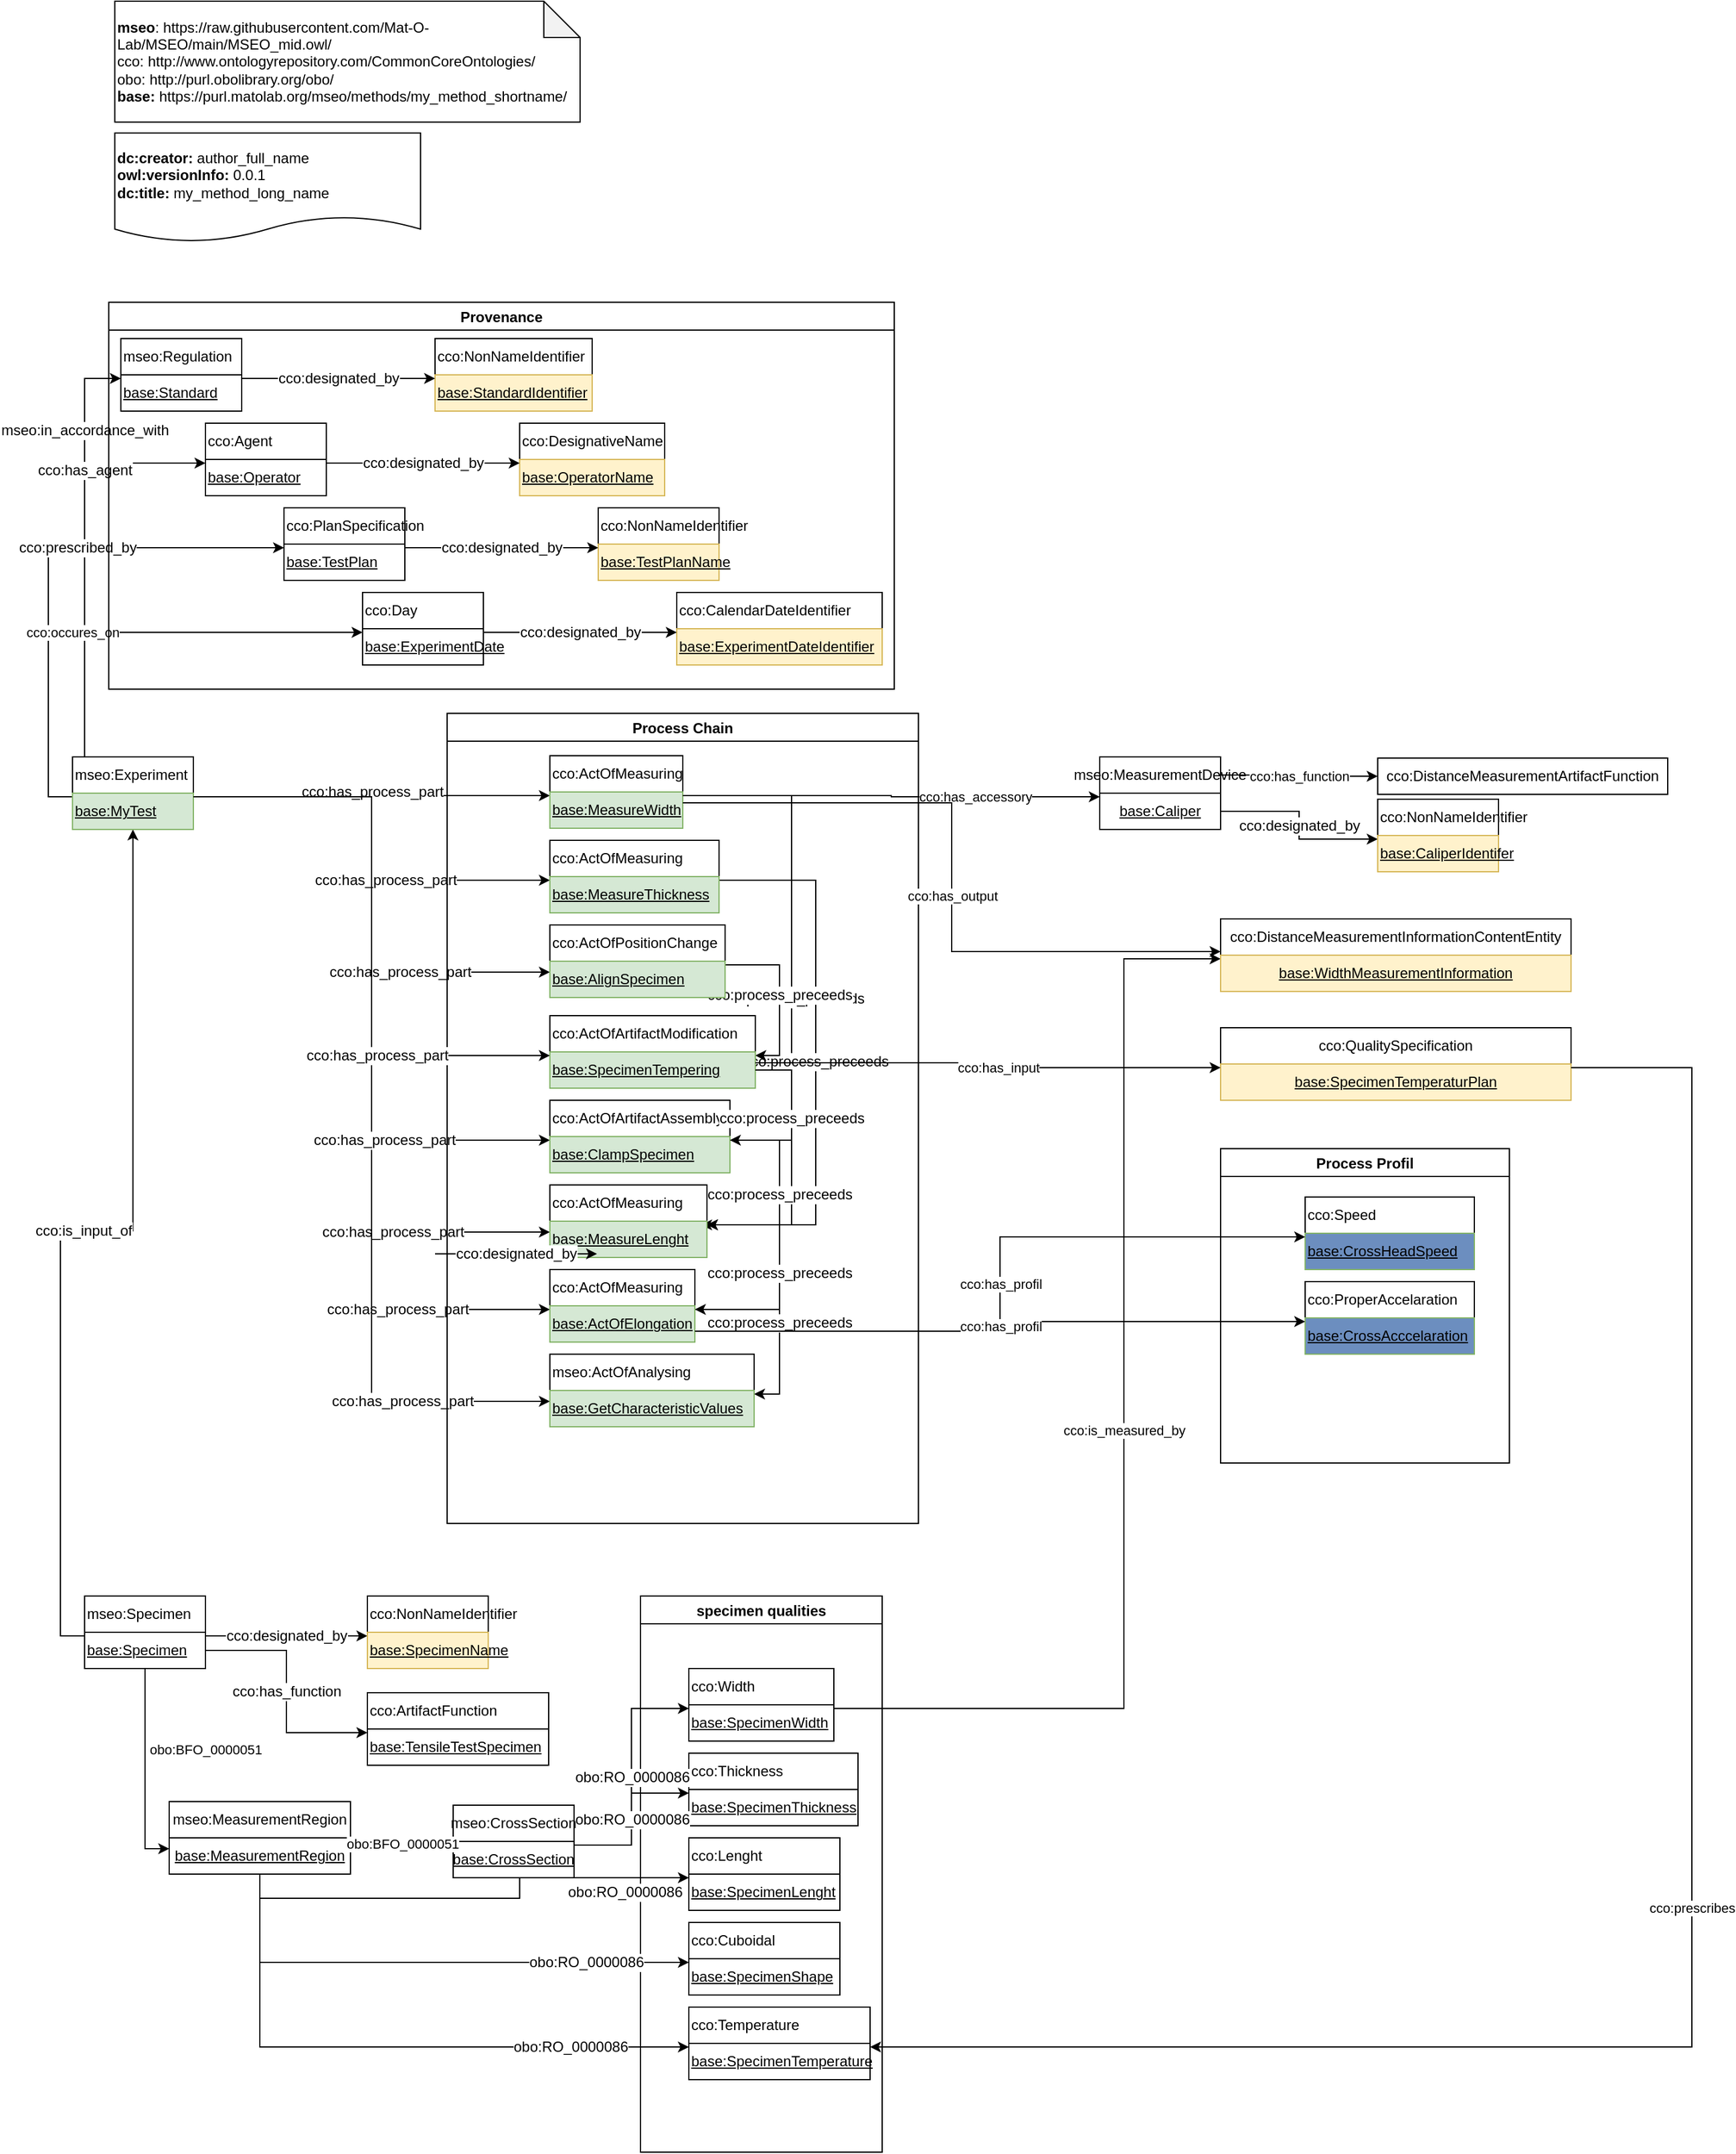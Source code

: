 <mxfile version="15.9.6" type="device"><diagram id="RQUcGvRlMdFbgAy4DLWb" name="Page-1"><mxGraphModel dx="1848" dy="519" grid="1" gridSize="10" guides="1" tooltips="1" connect="1" arrows="1" fold="1" page="1" pageScale="1" pageWidth="827" pageHeight="1169" math="0" shadow="0"><root><mxCell id="0"/><mxCell id="1" parent="0"/><mxCell id="0PtQ9QTV_TQMzkyyk_zX-45" value="mseo:in_accordance_with" style="edgeStyle=elbowEdgeStyle;rounded=0;orthogonalLoop=1;jettySize=auto;html=1;fontSize=12;entryX=0;entryY=0.1;entryDx=0;entryDy=0;exitX=0;exitY=0.1;exitDx=0;exitDy=0;" parent="1" source="xC8LNd-vnj4ZNtq7EreI-98" target="0PtQ9QTV_TQMzkyyk_zX-40" edge="1"><mxGeometry x="0.624" relative="1" as="geometry"><mxPoint x="100.0" y="650" as="sourcePoint"/><mxPoint x="1190" y="1158" as="targetPoint"/><Array as="points"><mxPoint x="20" y="510"/></Array><mxPoint as="offset"/></mxGeometry></mxCell><mxCell id="0PtQ9QTV_TQMzkyyk_zX-52" value="cco:has_agent" style="edgeStyle=elbowEdgeStyle;rounded=0;orthogonalLoop=1;jettySize=auto;html=1;fontSize=12;entryX=0;entryY=0.1;entryDx=0;entryDy=0;exitX=0;exitY=0.1;exitDx=0;exitDy=0;" parent="1" source="xC8LNd-vnj4ZNtq7EreI-98" target="0PtQ9QTV_TQMzkyyk_zX-48" edge="1"><mxGeometry x="0.454" relative="1" as="geometry"><mxPoint x="110.0" y="650" as="sourcePoint"/><mxPoint x="1260" y="1228" as="targetPoint"/><Array as="points"><mxPoint x="20" y="540"/></Array><mxPoint as="offset"/></mxGeometry></mxCell><mxCell id="0PtQ9QTV_TQMzkyyk_zX-58" value="cco:prescribed_by" style="edgeStyle=orthogonalEdgeStyle;rounded=0;orthogonalLoop=1;jettySize=auto;html=1;fontSize=12;entryX=0;entryY=0.1;entryDx=0;entryDy=0;exitX=0;exitY=0.1;exitDx=0;exitDy=0;" parent="1" source="xC8LNd-vnj4ZNtq7EreI-98" target="0PtQ9QTV_TQMzkyyk_zX-54" edge="1"><mxGeometry x="0.185" relative="1" as="geometry"><mxPoint x="120.0" y="650" as="sourcePoint"/><mxPoint x="1325" y="1298" as="targetPoint"/><mxPoint as="offset"/></mxGeometry></mxCell><mxCell id="DkUTQBi76ICOh68PyS04-1" value="" style="group" parent="1" vertex="1" connectable="0"><mxGeometry x="45" y="11" width="385" height="199" as="geometry"/></mxCell><mxCell id="0PtQ9QTV_TQMzkyyk_zX-2" value="&lt;div&gt;&lt;b&gt;dc:creator:&lt;/b&gt;&amp;nbsp;author_full_name&lt;/div&gt;&lt;div&gt;&lt;b&gt;owl:versionInfo:&lt;/b&gt; 0.0.1&lt;/div&gt;&lt;div&gt;&lt;b&gt;dc:title:&lt;/b&gt;&amp;nbsp;my_method_long_name&lt;/div&gt;" style="shape=document;whiteSpace=wrap;html=1;boundedLbl=1;labelBackgroundColor=#ffffff;strokeColor=#000000;fontSize=12;fontColor=#000000;size=0.233;align=left;" parent="DkUTQBi76ICOh68PyS04-1" vertex="1"><mxGeometry y="109" width="253" height="90" as="geometry"/></mxCell><mxCell id="0PtQ9QTV_TQMzkyyk_zX-5" value="&lt;div&gt;&lt;b&gt;mseo&lt;/b&gt;:&amp;nbsp;https://raw.githubusercontent.com/Mat-O-Lab/MSEO/main/MSEO_mid.owl/&lt;/div&gt;&lt;div&gt;cco:&amp;nbsp;http://www.ontologyrepository.com/CommonCoreOntologies/&lt;/div&gt;&lt;div&gt;obo: http://purl.obolibrary.org/obo/&lt;/div&gt;&lt;div&gt;&lt;b&gt;base:&lt;/b&gt;&lt;span&gt;&amp;nbsp;https://purl.matolab.org/mseo/methods/my_method_shortname/&lt;/span&gt;&lt;br&gt;&lt;/div&gt;" style="shape=note;whiteSpace=wrap;html=1;backgroundOutline=1;darkOpacity=0.05;align=left;" parent="DkUTQBi76ICOh68PyS04-1" vertex="1"><mxGeometry width="385" height="100" as="geometry"/></mxCell><mxCell id="xC8LNd-vnj4ZNtq7EreI-53" value="cco:occures_on" style="edgeStyle=orthogonalEdgeStyle;rounded=0;orthogonalLoop=1;jettySize=auto;html=1;entryX=0;entryY=0.1;entryDx=0;entryDy=0;exitX=0;exitY=0.1;exitDx=0;exitDy=0;" parent="1" source="xC8LNd-vnj4ZNtq7EreI-98" target="xC8LNd-vnj4ZNtq7EreI-52" edge="1"><mxGeometry x="-0.15" relative="1" as="geometry"><mxPoint x="150.0" y="683" as="sourcePoint"/><mxPoint x="-1" as="offset"/></mxGeometry></mxCell><mxCell id="xC8LNd-vnj4ZNtq7EreI-59" value="Provenance" style="swimlane;" parent="1" vertex="1"><mxGeometry x="40" y="260" width="650" height="320" as="geometry"><mxRectangle x="40" y="260" width="100" height="23" as="alternateBounds"/></mxGeometry></mxCell><mxCell id="exU9H_Resz9p4JQVaqzS-2" value="" style="group" parent="xC8LNd-vnj4ZNtq7EreI-59" vertex="1" connectable="0"><mxGeometry x="270" y="30" width="130" height="60" as="geometry"/></mxCell><mxCell id="xC8LNd-vnj4ZNtq7EreI-48" value="" style="group" parent="exU9H_Resz9p4JQVaqzS-2" vertex="1" connectable="0"><mxGeometry width="130" height="60" as="geometry"/></mxCell><mxCell id="0PtQ9QTV_TQMzkyyk_zX-43" value="cco:NonNameIdentifier" style="rounded=0;whiteSpace=wrap;html=1;snapToPoint=1;points=[[0.1,0],[0.2,0],[0.3,0],[0.4,0],[0.5,0],[0.6,0],[0.7,0],[0.8,0],[0.9,0],[0,0.1],[0,0.3],[0,0.5],[0,0.7],[0,0.9],[0.1,1],[0.2,1],[0.3,1],[0.4,1],[0.5,1],[0.6,1],[0.7,1],[0.8,1],[0.9,1],[1,0.1],[1,0.3],[1,0.5],[1,0.7],[1,0.9]];align=left;" parent="xC8LNd-vnj4ZNtq7EreI-48" vertex="1"><mxGeometry width="130" height="30" as="geometry"/></mxCell><mxCell id="0PtQ9QTV_TQMzkyyk_zX-44" value="&lt;u&gt;base:StandardIdentifier&lt;br&gt;&lt;/u&gt;" style="rounded=0;whiteSpace=wrap;html=1;snapToPoint=1;points=[[0.1,0],[0.2,0],[0.3,0],[0.4,0],[0.5,0],[0.6,0],[0.7,0],[0.8,0],[0.9,0],[0,0.1],[0,0.3],[0,0.5],[0,0.7],[0,0.9],[0.1,1],[0.2,1],[0.3,1],[0.4,1],[0.5,1],[0.6,1],[0.7,1],[0.8,1],[0.9,1],[1,0.1],[1,0.3],[1,0.5],[1,0.7],[1,0.9]];align=left;fillColor=#fff2cc;strokeColor=#d6b656;" parent="xC8LNd-vnj4ZNtq7EreI-48" vertex="1"><mxGeometry y="30" width="130" height="30" as="geometry"/></mxCell><mxCell id="0PtQ9QTV_TQMzkyyk_zX-42" value="cco:designated_by" style="edgeStyle=orthogonalEdgeStyle;rounded=0;orthogonalLoop=1;jettySize=auto;html=1;exitX=1;exitY=0.1;exitDx=0;exitDy=0;fontSize=12;entryX=0;entryY=0.1;entryDx=0;entryDy=0;" parent="xC8LNd-vnj4ZNtq7EreI-59" source="0PtQ9QTV_TQMzkyyk_zX-40" target="0PtQ9QTV_TQMzkyyk_zX-44" edge="1"><mxGeometry relative="1" as="geometry"><mxPoint x="190" y="143" as="sourcePoint"/><mxPoint x="190" y="80.0" as="targetPoint"/></mxGeometry></mxCell><mxCell id="xC8LNd-vnj4ZNtq7EreI-38" value="" style="group" parent="xC8LNd-vnj4ZNtq7EreI-59" vertex="1" connectable="0"><mxGeometry x="80" y="100" width="100" height="60" as="geometry"/></mxCell><mxCell id="0PtQ9QTV_TQMzkyyk_zX-47" value="cco:Agent" style="rounded=0;whiteSpace=wrap;html=1;snapToPoint=1;points=[[0.1,0],[0.2,0],[0.3,0],[0.4,0],[0.5,0],[0.6,0],[0.7,0],[0.8,0],[0.9,0],[0,0.1],[0,0.3],[0,0.5],[0,0.7],[0,0.9],[0.1,1],[0.2,1],[0.3,1],[0.4,1],[0.5,1],[0.6,1],[0.7,1],[0.8,1],[0.9,1],[1,0.1],[1,0.3],[1,0.5],[1,0.7],[1,0.9]];align=left;" parent="xC8LNd-vnj4ZNtq7EreI-38" vertex="1"><mxGeometry width="100" height="30" as="geometry"/></mxCell><mxCell id="0PtQ9QTV_TQMzkyyk_zX-48" value="&lt;u&gt;base:Operator&lt;br&gt;&lt;/u&gt;" style="rounded=0;whiteSpace=wrap;html=1;snapToPoint=1;points=[[0.1,0],[0.2,0],[0.3,0],[0.4,0],[0.5,0],[0.6,0],[0.7,0],[0.8,0],[0.9,0],[0,0.1],[0,0.3],[0,0.5],[0,0.7],[0,0.9],[0.1,1],[0.2,1],[0.3,1],[0.4,1],[0.5,1],[0.6,1],[0.7,1],[0.8,1],[0.9,1],[1,0.1],[1,0.3],[1,0.5],[1,0.7],[1,0.9]];align=left;" parent="xC8LNd-vnj4ZNtq7EreI-38" vertex="1"><mxGeometry y="30" width="100" height="30" as="geometry"/></mxCell><mxCell id="xC8LNd-vnj4ZNtq7EreI-39" value="" style="group" parent="xC8LNd-vnj4ZNtq7EreI-59" vertex="1" connectable="0"><mxGeometry x="145" y="170" width="100" height="60" as="geometry"/></mxCell><mxCell id="0PtQ9QTV_TQMzkyyk_zX-53" value="cco:PlanSpecification" style="rounded=0;whiteSpace=wrap;html=1;snapToPoint=1;points=[[0.1,0],[0.2,0],[0.3,0],[0.4,0],[0.5,0],[0.6,0],[0.7,0],[0.8,0],[0.9,0],[0,0.1],[0,0.3],[0,0.5],[0,0.7],[0,0.9],[0.1,1],[0.2,1],[0.3,1],[0.4,1],[0.5,1],[0.6,1],[0.7,1],[0.8,1],[0.9,1],[1,0.1],[1,0.3],[1,0.5],[1,0.7],[1,0.9]];align=left;" parent="xC8LNd-vnj4ZNtq7EreI-39" vertex="1"><mxGeometry width="100" height="30" as="geometry"/></mxCell><mxCell id="0PtQ9QTV_TQMzkyyk_zX-54" value="&lt;u&gt;base:TestPlan&lt;br&gt;&lt;/u&gt;" style="rounded=0;whiteSpace=wrap;html=1;snapToPoint=1;points=[[0.1,0],[0.2,0],[0.3,0],[0.4,0],[0.5,0],[0.6,0],[0.7,0],[0.8,0],[0.9,0],[0,0.1],[0,0.3],[0,0.5],[0,0.7],[0,0.9],[0.1,1],[0.2,1],[0.3,1],[0.4,1],[0.5,1],[0.6,1],[0.7,1],[0.8,1],[0.9,1],[1,0.1],[1,0.3],[1,0.5],[1,0.7],[1,0.9]];align=left;" parent="xC8LNd-vnj4ZNtq7EreI-39" vertex="1"><mxGeometry y="30" width="100" height="30" as="geometry"/></mxCell><mxCell id="xC8LNd-vnj4ZNtq7EreI-46" value="" style="group" parent="xC8LNd-vnj4ZNtq7EreI-59" vertex="1" connectable="0"><mxGeometry x="405" y="170" width="100" height="60" as="geometry"/></mxCell><mxCell id="xC8LNd-vnj4ZNtq7EreI-41" value="cco:NonNameIdentifier" style="rounded=0;whiteSpace=wrap;html=1;snapToPoint=1;points=[[0.1,0],[0.2,0],[0.3,0],[0.4,0],[0.5,0],[0.6,0],[0.7,0],[0.8,0],[0.9,0],[0,0.1],[0,0.3],[0,0.5],[0,0.7],[0,0.9],[0.1,1],[0.2,1],[0.3,1],[0.4,1],[0.5,1],[0.6,1],[0.7,1],[0.8,1],[0.9,1],[1,0.1],[1,0.3],[1,0.5],[1,0.7],[1,0.9]];align=left;" parent="xC8LNd-vnj4ZNtq7EreI-46" vertex="1"><mxGeometry width="100" height="30" as="geometry"/></mxCell><mxCell id="xC8LNd-vnj4ZNtq7EreI-42" value="&lt;u&gt;base:TestPlanName&lt;br&gt;&lt;/u&gt;" style="rounded=0;whiteSpace=wrap;html=1;snapToPoint=1;points=[[0.1,0],[0.2,0],[0.3,0],[0.4,0],[0.5,0],[0.6,0],[0.7,0],[0.8,0],[0.9,0],[0,0.1],[0,0.3],[0,0.5],[0,0.7],[0,0.9],[0.1,1],[0.2,1],[0.3,1],[0.4,1],[0.5,1],[0.6,1],[0.7,1],[0.8,1],[0.9,1],[1,0.1],[1,0.3],[1,0.5],[1,0.7],[1,0.9]];align=left;fillColor=#fff2cc;strokeColor=#d6b656;" parent="xC8LNd-vnj4ZNtq7EreI-46" vertex="1"><mxGeometry y="30" width="100" height="30" as="geometry"/></mxCell><mxCell id="0PtQ9QTV_TQMzkyyk_zX-55" value="cco:designated_by" style="edgeStyle=orthogonalEdgeStyle;rounded=0;orthogonalLoop=1;jettySize=auto;html=1;exitX=1;exitY=0.1;exitDx=0;exitDy=0;fontSize=12;entryX=0;entryY=0.1;entryDx=0;entryDy=0;" parent="xC8LNd-vnj4ZNtq7EreI-59" source="0PtQ9QTV_TQMzkyyk_zX-54" target="xC8LNd-vnj4ZNtq7EreI-42" edge="1"><mxGeometry relative="1" as="geometry"><mxPoint x="325" y="283" as="sourcePoint"/><mxPoint x="405" y="203" as="targetPoint"/></mxGeometry></mxCell><mxCell id="xC8LNd-vnj4ZNtq7EreI-47" value="" style="group" parent="xC8LNd-vnj4ZNtq7EreI-59" vertex="1" connectable="0"><mxGeometry x="340" y="100" width="120" height="60" as="geometry"/></mxCell><mxCell id="xC8LNd-vnj4ZNtq7EreI-49" value="" style="group" parent="xC8LNd-vnj4ZNtq7EreI-47" vertex="1" connectable="0"><mxGeometry width="120" height="60" as="geometry"/></mxCell><mxCell id="xC8LNd-vnj4ZNtq7EreI-36" value="cco:DesignativeName" style="rounded=0;whiteSpace=wrap;html=1;snapToPoint=1;points=[[0.1,0],[0.2,0],[0.3,0],[0.4,0],[0.5,0],[0.6,0],[0.7,0],[0.8,0],[0.9,0],[0,0.1],[0,0.3],[0,0.5],[0,0.7],[0,0.9],[0.1,1],[0.2,1],[0.3,1],[0.4,1],[0.5,1],[0.6,1],[0.7,1],[0.8,1],[0.9,1],[1,0.1],[1,0.3],[1,0.5],[1,0.7],[1,0.9]];align=left;" parent="xC8LNd-vnj4ZNtq7EreI-49" vertex="1"><mxGeometry width="120" height="30" as="geometry"/></mxCell><mxCell id="xC8LNd-vnj4ZNtq7EreI-37" value="&lt;u&gt;base:OperatorName&lt;br&gt;&lt;/u&gt;" style="rounded=0;whiteSpace=wrap;html=1;snapToPoint=1;points=[[0.1,0],[0.2,0],[0.3,0],[0.4,0],[0.5,0],[0.6,0],[0.7,0],[0.8,0],[0.9,0],[0,0.1],[0,0.3],[0,0.5],[0,0.7],[0,0.9],[0.1,1],[0.2,1],[0.3,1],[0.4,1],[0.5,1],[0.6,1],[0.7,1],[0.8,1],[0.9,1],[1,0.1],[1,0.3],[1,0.5],[1,0.7],[1,0.9]];align=left;fillColor=#fff2cc;strokeColor=#d6b656;" parent="xC8LNd-vnj4ZNtq7EreI-49" vertex="1"><mxGeometry y="30" width="120" height="30" as="geometry"/></mxCell><mxCell id="xC8LNd-vnj4ZNtq7EreI-35" value="cco:designated_by" style="edgeStyle=orthogonalEdgeStyle;rounded=0;orthogonalLoop=1;jettySize=auto;html=1;exitX=1;exitY=0.1;exitDx=0;exitDy=0;fontSize=12;entryX=0;entryY=0.1;entryDx=0;entryDy=0;" parent="xC8LNd-vnj4ZNtq7EreI-59" source="0PtQ9QTV_TQMzkyyk_zX-48" target="xC8LNd-vnj4ZNtq7EreI-37" edge="1"><mxGeometry relative="1" as="geometry"><mxPoint x="180" y="133" as="sourcePoint"/><mxPoint x="260" y="150.0" as="targetPoint"/></mxGeometry></mxCell><mxCell id="xC8LNd-vnj4ZNtq7EreI-50" value="" style="group" parent="xC8LNd-vnj4ZNtq7EreI-59" vertex="1" connectable="0"><mxGeometry x="470" y="240" width="170" height="60" as="geometry"/></mxCell><mxCell id="xC8LNd-vnj4ZNtq7EreI-44" value="cco:CalendarDateIdentifier" style="rounded=0;whiteSpace=wrap;html=1;snapToPoint=1;points=[[0.1,0],[0.2,0],[0.3,0],[0.4,0],[0.5,0],[0.6,0],[0.7,0],[0.8,0],[0.9,0],[0,0.1],[0,0.3],[0,0.5],[0,0.7],[0,0.9],[0.1,1],[0.2,1],[0.3,1],[0.4,1],[0.5,1],[0.6,1],[0.7,1],[0.8,1],[0.9,1],[1,0.1],[1,0.3],[1,0.5],[1,0.7],[1,0.9]];align=left;" parent="xC8LNd-vnj4ZNtq7EreI-50" vertex="1"><mxGeometry width="170" height="30" as="geometry"/></mxCell><mxCell id="xC8LNd-vnj4ZNtq7EreI-45" value="&lt;u&gt;base:ExperimentDateIdentifier&lt;br&gt;&lt;/u&gt;" style="rounded=0;whiteSpace=wrap;html=1;snapToPoint=1;points=[[0.1,0],[0.2,0],[0.3,0],[0.4,0],[0.5,0],[0.6,0],[0.7,0],[0.8,0],[0.9,0],[0,0.1],[0,0.3],[0,0.5],[0,0.7],[0,0.9],[0.1,1],[0.2,1],[0.3,1],[0.4,1],[0.5,1],[0.6,1],[0.7,1],[0.8,1],[0.9,1],[1,0.1],[1,0.3],[1,0.5],[1,0.7],[1,0.9]];align=left;fillColor=#fff2cc;strokeColor=#d6b656;" parent="xC8LNd-vnj4ZNtq7EreI-50" vertex="1"><mxGeometry y="30" width="170" height="30" as="geometry"/></mxCell><mxCell id="xC8LNd-vnj4ZNtq7EreI-57" value="" style="group" parent="xC8LNd-vnj4ZNtq7EreI-59" vertex="1" connectable="0"><mxGeometry x="210" y="240" width="100" height="60" as="geometry"/></mxCell><mxCell id="xC8LNd-vnj4ZNtq7EreI-51" value="cco:Day" style="rounded=0;whiteSpace=wrap;html=1;snapToPoint=1;points=[[0.1,0],[0.2,0],[0.3,0],[0.4,0],[0.5,0],[0.6,0],[0.7,0],[0.8,0],[0.9,0],[0,0.1],[0,0.3],[0,0.5],[0,0.7],[0,0.9],[0.1,1],[0.2,1],[0.3,1],[0.4,1],[0.5,1],[0.6,1],[0.7,1],[0.8,1],[0.9,1],[1,0.1],[1,0.3],[1,0.5],[1,0.7],[1,0.9]];align=left;" parent="xC8LNd-vnj4ZNtq7EreI-57" vertex="1"><mxGeometry width="100" height="30" as="geometry"/></mxCell><mxCell id="xC8LNd-vnj4ZNtq7EreI-52" value="&lt;u&gt;base:ExperimentDate&lt;br&gt;&lt;/u&gt;" style="rounded=0;whiteSpace=wrap;html=1;snapToPoint=1;points=[[0.1,0],[0.2,0],[0.3,0],[0.4,0],[0.5,0],[0.6,0],[0.7,0],[0.8,0],[0.9,0],[0,0.1],[0,0.3],[0,0.5],[0,0.7],[0,0.9],[0.1,1],[0.2,1],[0.3,1],[0.4,1],[0.5,1],[0.6,1],[0.7,1],[0.8,1],[0.9,1],[1,0.1],[1,0.3],[1,0.5],[1,0.7],[1,0.9]];align=left;" parent="xC8LNd-vnj4ZNtq7EreI-57" vertex="1"><mxGeometry y="30" width="100" height="30" as="geometry"/></mxCell><mxCell id="xC8LNd-vnj4ZNtq7EreI-43" value="cco:designated_by" style="edgeStyle=orthogonalEdgeStyle;rounded=0;orthogonalLoop=1;jettySize=auto;html=1;exitX=1;exitY=0.1;exitDx=0;exitDy=0;fontSize=12;entryX=0;entryY=0.1;entryDx=0;entryDy=0;" parent="xC8LNd-vnj4ZNtq7EreI-59" source="xC8LNd-vnj4ZNtq7EreI-52" target="xC8LNd-vnj4ZNtq7EreI-45" edge="1"><mxGeometry relative="1" as="geometry"><mxPoint x="310" y="273" as="sourcePoint"/><mxPoint x="390" y="290.0" as="targetPoint"/></mxGeometry></mxCell><mxCell id="exU9H_Resz9p4JQVaqzS-1" value="" style="group" parent="xC8LNd-vnj4ZNtq7EreI-59" vertex="1" connectable="0"><mxGeometry x="10" y="30" width="100" height="60" as="geometry"/></mxCell><mxCell id="0PtQ9QTV_TQMzkyyk_zX-39" value="mseo:Regulation" style="rounded=0;whiteSpace=wrap;html=1;snapToPoint=1;points=[[0.1,0],[0.2,0],[0.3,0],[0.4,0],[0.5,0],[0.6,0],[0.7,0],[0.8,0],[0.9,0],[0,0.1],[0,0.3],[0,0.5],[0,0.7],[0,0.9],[0.1,1],[0.2,1],[0.3,1],[0.4,1],[0.5,1],[0.6,1],[0.7,1],[0.8,1],[0.9,1],[1,0.1],[1,0.3],[1,0.5],[1,0.7],[1,0.9]];align=left;" parent="exU9H_Resz9p4JQVaqzS-1" vertex="1"><mxGeometry width="100" height="30" as="geometry"/></mxCell><mxCell id="0PtQ9QTV_TQMzkyyk_zX-40" value="&lt;u&gt;base:Standard&lt;br&gt;&lt;/u&gt;" style="rounded=0;whiteSpace=wrap;html=1;snapToPoint=1;points=[[0.1,0],[0.2,0],[0.3,0],[0.4,0],[0.5,0],[0.6,0],[0.7,0],[0.8,0],[0.9,0],[0,0.1],[0,0.3],[0,0.5],[0,0.7],[0,0.9],[0.1,1],[0.2,1],[0.3,1],[0.4,1],[0.5,1],[0.6,1],[0.7,1],[0.8,1],[0.9,1],[1,0.1],[1,0.3],[1,0.5],[1,0.7],[1,0.9]];align=left;" parent="exU9H_Resz9p4JQVaqzS-1" vertex="1"><mxGeometry y="30" width="100" height="30" as="geometry"/></mxCell><mxCell id="xC8LNd-vnj4ZNtq7EreI-99" value="cco:has_process_part" style="rounded=0;orthogonalLoop=1;jettySize=auto;html=1;exitX=1;exitY=0.1;exitDx=0;exitDy=0;fontSize=12;entryX=0;entryY=0.1;entryDx=0;entryDy=0;edgeStyle=elbowEdgeStyle;" parent="1" source="xC8LNd-vnj4ZNtq7EreI-98" target="xC8LNd-vnj4ZNtq7EreI-118" edge="1"><mxGeometry x="0.005" y="3" relative="1" as="geometry"><mxPoint x="450" y="675" as="targetPoint"/><mxPoint as="offset"/></mxGeometry></mxCell><mxCell id="xC8LNd-vnj4ZNtq7EreI-100" value="cco:has_process_part" style="rounded=0;orthogonalLoop=1;jettySize=auto;html=1;exitX=1;exitY=0.1;exitDx=0;exitDy=0;fontSize=12;entryX=0;entryY=0.3;entryDx=0;entryDy=0;edgeStyle=elbowEdgeStyle;" parent="1" source="xC8LNd-vnj4ZNtq7EreI-98" target="xC8LNd-vnj4ZNtq7EreI-124" edge="1"><mxGeometry x="0.437" relative="1" as="geometry"><mxPoint x="470" y="773" as="sourcePoint"/><mxPoint x="670" y="775" as="targetPoint"/><mxPoint as="offset"/></mxGeometry></mxCell><mxCell id="xC8LNd-vnj4ZNtq7EreI-101" value="cco:has_process_part" style="rounded=0;orthogonalLoop=1;jettySize=auto;html=1;exitX=1;exitY=0.1;exitDx=0;exitDy=0;fontSize=12;entryX=0;entryY=0.3;entryDx=0;entryDy=0;edgeStyle=elbowEdgeStyle;" parent="1" source="xC8LNd-vnj4ZNtq7EreI-98" target="xC8LNd-vnj4ZNtq7EreI-130" edge="1"><mxGeometry x="0.603" relative="1" as="geometry"><mxPoint x="580" y="823" as="sourcePoint"/><mxPoint x="780" y="825" as="targetPoint"/><mxPoint as="offset"/></mxGeometry></mxCell><mxCell id="xC8LNd-vnj4ZNtq7EreI-102" value="cco:has_process_part" style="rounded=0;orthogonalLoop=1;jettySize=auto;html=1;exitX=1;exitY=0.1;exitDx=0;exitDy=0;fontSize=12;entryX=0;entryY=0.1;entryDx=0;entryDy=0;edgeStyle=elbowEdgeStyle;" parent="1" source="xC8LNd-vnj4ZNtq7EreI-98" target="xC8LNd-vnj4ZNtq7EreI-104" edge="1"><mxGeometry x="0.65" relative="1" as="geometry"><mxPoint x="690" y="883" as="sourcePoint"/><mxPoint x="890" y="885" as="targetPoint"/><mxPoint as="offset"/></mxGeometry></mxCell><mxCell id="xC8LNd-vnj4ZNtq7EreI-105" value="cco:has_process_part" style="rounded=0;orthogonalLoop=1;jettySize=auto;html=1;exitX=1;exitY=0.1;exitDx=0;exitDy=0;fontSize=12;entryX=0;entryY=0.1;entryDx=0;entryDy=0;edgeStyle=elbowEdgeStyle;" parent="1" source="xC8LNd-vnj4ZNtq7EreI-98" target="xC8LNd-vnj4ZNtq7EreI-121" edge="1"><mxGeometry x="0.25" relative="1" as="geometry"><mxPoint x="360" y="723" as="sourcePoint"/><mxPoint x="560" y="725" as="targetPoint"/><mxPoint as="offset"/></mxGeometry></mxCell><mxCell id="xC8LNd-vnj4ZNtq7EreI-108" value="cco:has_process_part" style="rounded=0;orthogonalLoop=1;jettySize=auto;html=1;exitX=1;exitY=0.1;exitDx=0;exitDy=0;fontSize=12;entryX=0;entryY=0.3;entryDx=0;entryDy=0;edgeStyle=elbowEdgeStyle;" parent="1" source="xC8LNd-vnj4ZNtq7EreI-98" target="xC8LNd-vnj4ZNtq7EreI-107" edge="1"><mxGeometry x="0.693" relative="1" as="geometry"><mxPoint x="360" y="740" as="sourcePoint"/><mxPoint x="1000" y="928" as="targetPoint"/><mxPoint as="offset"/></mxGeometry></mxCell><mxCell id="xC8LNd-vnj4ZNtq7EreI-109" value="cco:has_process_part" style="rounded=0;orthogonalLoop=1;jettySize=auto;html=1;exitX=1;exitY=0.1;exitDx=0;exitDy=0;fontSize=12;entryX=0;entryY=0.1;entryDx=0;entryDy=0;edgeStyle=elbowEdgeStyle;" parent="1" source="xC8LNd-vnj4ZNtq7EreI-98" target="xC8LNd-vnj4ZNtq7EreI-127" edge="1"><mxGeometry x="0.527" relative="1" as="geometry"><mxPoint x="260" y="701" as="sourcePoint"/><mxPoint x="920" y="839" as="targetPoint"/><mxPoint as="offset"/></mxGeometry></mxCell><mxCell id="xC8LNd-vnj4ZNtq7EreI-131" value="Process Chain" style="swimlane;" parent="1" vertex="1"><mxGeometry x="320" y="600" width="390" height="670" as="geometry"><mxRectangle x="320" y="600" width="120" height="23" as="alternateBounds"/></mxGeometry></mxCell><mxCell id="xC8LNd-vnj4ZNtq7EreI-116" value="" style="group" parent="xC8LNd-vnj4ZNtq7EreI-131" vertex="1" connectable="0"><mxGeometry x="85" y="35" width="110" height="60" as="geometry"/></mxCell><mxCell id="xC8LNd-vnj4ZNtq7EreI-117" value="cco:ActOfMeasuring&lt;span style=&quot;white-space: pre&quot;&gt;&#9;&lt;/span&gt;" style="rounded=0;whiteSpace=wrap;html=1;snapToPoint=1;points=[[0.1,0],[0.2,0],[0.3,0],[0.4,0],[0.5,0],[0.6,0],[0.7,0],[0.8,0],[0.9,0],[0,0.1],[0,0.3],[0,0.5],[0,0.7],[0,0.9],[0.1,1],[0.2,1],[0.3,1],[0.4,1],[0.5,1],[0.6,1],[0.7,1],[0.8,1],[0.9,1],[1,0.1],[1,0.3],[1,0.5],[1,0.7],[1,0.9]];align=left;" parent="xC8LNd-vnj4ZNtq7EreI-116" vertex="1"><mxGeometry width="110" height="30" as="geometry"/></mxCell><mxCell id="xC8LNd-vnj4ZNtq7EreI-118" value="&lt;u&gt;base:MeasureWidth&lt;/u&gt;" style="rounded=0;whiteSpace=wrap;html=1;snapToPoint=1;points=[[0.1,0],[0.2,0],[0.3,0],[0.4,0],[0.5,0],[0.6,0],[0.7,0],[0.8,0],[0.9,0],[0,0.1],[0,0.3],[0,0.5],[0,0.7],[0,0.9],[0.1,1],[0.2,1],[0.3,1],[0.4,1],[0.5,1],[0.6,1],[0.7,1],[0.8,1],[0.9,1],[1,0.1],[1,0.3],[1,0.5],[1,0.7],[1,0.9]];align=left;fillColor=#d5e8d4;strokeColor=#82b366;" parent="xC8LNd-vnj4ZNtq7EreI-116" vertex="1"><mxGeometry y="30" width="110" height="30" as="geometry"/></mxCell><mxCell id="xC8LNd-vnj4ZNtq7EreI-115" value="cco:process_preceeds" style="rounded=0;orthogonalLoop=1;jettySize=auto;html=1;exitX=1;exitY=0.1;exitDx=0;exitDy=0;fontSize=12;entryX=1;entryY=0.1;entryDx=0;entryDy=0;edgeStyle=elbowEdgeStyle;" parent="xC8LNd-vnj4ZNtq7EreI-131" source="xC8LNd-vnj4ZNtq7EreI-118" target="xC8LNd-vnj4ZNtq7EreI-130" edge="1"><mxGeometry relative="1" as="geometry"><mxPoint x="305" y="128" as="sourcePoint"/><mxPoint x="505" y="705" as="targetPoint"/><Array as="points"><mxPoint x="285" y="175"/></Array></mxGeometry></mxCell><mxCell id="xC8LNd-vnj4ZNtq7EreI-114" value="cco:process_preceeds" style="rounded=0;orthogonalLoop=1;jettySize=auto;html=1;exitX=1;exitY=0.1;exitDx=0;exitDy=0;fontSize=12;entryX=0.963;entryY=0.102;entryDx=0;entryDy=0;edgeStyle=elbowEdgeStyle;entryPerimeter=0;" parent="xC8LNd-vnj4ZNtq7EreI-131" source="xC8LNd-vnj4ZNtq7EreI-121" target="xC8LNd-vnj4ZNtq7EreI-130" edge="1"><mxGeometry relative="1" as="geometry"><mxPoint x="635" y="278" as="sourcePoint"/><mxPoint x="695" y="305" as="targetPoint"/><Array as="points"><mxPoint x="305" y="205"/></Array></mxGeometry></mxCell><mxCell id="xC8LNd-vnj4ZNtq7EreI-110" value="cco:process_preceeds" style="rounded=0;orthogonalLoop=1;jettySize=auto;html=1;exitX=1;exitY=0.1;exitDx=0;exitDy=0;fontSize=12;entryX=1;entryY=0.1;entryDx=0;entryDy=0;edgeStyle=elbowEdgeStyle;" parent="xC8LNd-vnj4ZNtq7EreI-131" source="xC8LNd-vnj4ZNtq7EreI-124" target="jcPN5PyDYunrFqW1vucg-19" edge="1"><mxGeometry relative="1" as="geometry"><mxPoint x="-50" y="96" as="sourcePoint"/><mxPoint x="480" y="228" as="targetPoint"/><Array as="points"><mxPoint x="275" y="225"/></Array></mxGeometry></mxCell><mxCell id="xC8LNd-vnj4ZNtq7EreI-111" value="cco:process_preceeds" style="rounded=0;orthogonalLoop=1;jettySize=auto;html=1;exitX=1;exitY=0.1;exitDx=0;exitDy=0;fontSize=12;edgeStyle=elbowEdgeStyle;entryX=1;entryY=0.1;entryDx=0;entryDy=0;" parent="xC8LNd-vnj4ZNtq7EreI-131" source="xC8LNd-vnj4ZNtq7EreI-127" target="xC8LNd-vnj4ZNtq7EreI-130" edge="1"><mxGeometry relative="1" as="geometry"><mxPoint x="516" y="178" as="sourcePoint"/><mxPoint x="330" y="270" as="targetPoint"/><Array as="points"><mxPoint x="275" y="315"/></Array></mxGeometry></mxCell><mxCell id="xC8LNd-vnj4ZNtq7EreI-119" value="" style="group" parent="xC8LNd-vnj4ZNtq7EreI-131" vertex="1" connectable="0"><mxGeometry x="85" y="105" width="140" height="60" as="geometry"/></mxCell><mxCell id="xC8LNd-vnj4ZNtq7EreI-132" value="" style="group" parent="xC8LNd-vnj4ZNtq7EreI-119" vertex="1" connectable="0"><mxGeometry width="140" height="60" as="geometry"/></mxCell><mxCell id="xC8LNd-vnj4ZNtq7EreI-120" value="cco:ActOfMeasuring&lt;span style=&quot;white-space: pre&quot;&gt;&#9;&lt;/span&gt;" style="rounded=0;whiteSpace=wrap;html=1;snapToPoint=1;points=[[0.1,0],[0.2,0],[0.3,0],[0.4,0],[0.5,0],[0.6,0],[0.7,0],[0.8,0],[0.9,0],[0,0.1],[0,0.3],[0,0.5],[0,0.7],[0,0.9],[0.1,1],[0.2,1],[0.3,1],[0.4,1],[0.5,1],[0.6,1],[0.7,1],[0.8,1],[0.9,1],[1,0.1],[1,0.3],[1,0.5],[1,0.7],[1,0.9]];align=left;" parent="xC8LNd-vnj4ZNtq7EreI-132" vertex="1"><mxGeometry width="140" height="30" as="geometry"/></mxCell><mxCell id="xC8LNd-vnj4ZNtq7EreI-121" value="&lt;u&gt;base:MeasureThickness&lt;/u&gt;" style="rounded=0;whiteSpace=wrap;html=1;snapToPoint=1;points=[[0.1,0],[0.2,0],[0.3,0],[0.4,0],[0.5,0],[0.6,0],[0.7,0],[0.8,0],[0.9,0],[0,0.1],[0,0.3],[0,0.5],[0,0.7],[0,0.9],[0.1,1],[0.2,1],[0.3,1],[0.4,1],[0.5,1],[0.6,1],[0.7,1],[0.8,1],[0.9,1],[1,0.1],[1,0.3],[1,0.5],[1,0.7],[1,0.9]];align=left;fillColor=#d5e8d4;strokeColor=#82b366;" parent="xC8LNd-vnj4ZNtq7EreI-132" vertex="1"><mxGeometry y="30" width="140" height="30" as="geometry"/></mxCell><mxCell id="xC8LNd-vnj4ZNtq7EreI-122" value="" style="group" parent="xC8LNd-vnj4ZNtq7EreI-131" vertex="1" connectable="0"><mxGeometry x="85" y="175" width="145" height="60" as="geometry"/></mxCell><mxCell id="xC8LNd-vnj4ZNtq7EreI-123" value="cco:ActOfPositionChange" style="rounded=0;whiteSpace=wrap;html=1;snapToPoint=1;points=[[0.1,0],[0.2,0],[0.3,0],[0.4,0],[0.5,0],[0.6,0],[0.7,0],[0.8,0],[0.9,0],[0,0.1],[0,0.3],[0,0.5],[0,0.7],[0,0.9],[0.1,1],[0.2,1],[0.3,1],[0.4,1],[0.5,1],[0.6,1],[0.7,1],[0.8,1],[0.9,1],[1,0.1],[1,0.3],[1,0.5],[1,0.7],[1,0.9]];align=left;" parent="xC8LNd-vnj4ZNtq7EreI-122" vertex="1"><mxGeometry width="145" height="30" as="geometry"/></mxCell><mxCell id="xC8LNd-vnj4ZNtq7EreI-124" value="&lt;u&gt;base:AlignSpecimen&lt;/u&gt;" style="rounded=0;whiteSpace=wrap;html=1;snapToPoint=1;points=[[0.1,0],[0.2,0],[0.3,0],[0.4,0],[0.5,0],[0.6,0],[0.7,0],[0.8,0],[0.9,0],[0,0.1],[0,0.3],[0,0.5],[0,0.7],[0,0.9],[0.1,1],[0.2,1],[0.3,1],[0.4,1],[0.5,1],[0.6,1],[0.7,1],[0.8,1],[0.9,1],[1,0.1],[1,0.3],[1,0.5],[1,0.7],[1,0.9]];align=left;fillColor=#d5e8d4;strokeColor=#82b366;" parent="xC8LNd-vnj4ZNtq7EreI-122" vertex="1"><mxGeometry y="30" width="145" height="30" as="geometry"/></mxCell><mxCell id="jcPN5PyDYunrFqW1vucg-17" value="" style="group" parent="xC8LNd-vnj4ZNtq7EreI-131" vertex="1" connectable="0"><mxGeometry x="85" y="250" width="170" height="60" as="geometry"/></mxCell><mxCell id="jcPN5PyDYunrFqW1vucg-18" value="cco:ActOfArtifactModification" style="rounded=0;whiteSpace=wrap;html=1;snapToPoint=1;points=[[0.1,0],[0.2,0],[0.3,0],[0.4,0],[0.5,0],[0.6,0],[0.7,0],[0.8,0],[0.9,0],[0,0.1],[0,0.3],[0,0.5],[0,0.7],[0,0.9],[0.1,1],[0.2,1],[0.3,1],[0.4,1],[0.5,1],[0.6,1],[0.7,1],[0.8,1],[0.9,1],[1,0.1],[1,0.3],[1,0.5],[1,0.7],[1,0.9]];align=left;" parent="jcPN5PyDYunrFqW1vucg-17" vertex="1"><mxGeometry width="170" height="30" as="geometry"/></mxCell><mxCell id="jcPN5PyDYunrFqW1vucg-19" value="&lt;u&gt;base:SpecimenTempering&lt;/u&gt;" style="rounded=0;whiteSpace=wrap;html=1;snapToPoint=1;points=[[0.1,0],[0.2,0],[0.3,0],[0.4,0],[0.5,0],[0.6,0],[0.7,0],[0.8,0],[0.9,0],[0,0.1],[0,0.3],[0,0.5],[0,0.7],[0,0.9],[0.1,1],[0.2,1],[0.3,1],[0.4,1],[0.5,1],[0.6,1],[0.7,1],[0.8,1],[0.9,1],[1,0.1],[1,0.3],[1,0.5],[1,0.7],[1,0.9]];align=left;fillColor=#d5e8d4;strokeColor=#82b366;" parent="jcPN5PyDYunrFqW1vucg-17" vertex="1"><mxGeometry y="30" width="170" height="30" as="geometry"/></mxCell><mxCell id="xC8LNd-vnj4ZNtq7EreI-112" value="cco:process_preceeds" style="rounded=0;orthogonalLoop=1;jettySize=auto;html=1;exitX=1;exitY=0.1;exitDx=0;exitDy=0;fontSize=12;entryX=1;entryY=0.1;entryDx=0;entryDy=0;edgeStyle=elbowEdgeStyle;" parent="xC8LNd-vnj4ZNtq7EreI-131" source="xC8LNd-vnj4ZNtq7EreI-130" target="xC8LNd-vnj4ZNtq7EreI-104" edge="1"><mxGeometry relative="1" as="geometry"><mxPoint x="705" y="313" as="sourcePoint"/><mxPoint x="765" y="330" as="targetPoint"/><Array as="points"><mxPoint x="275" y="460"/></Array></mxGeometry></mxCell><mxCell id="xC8LNd-vnj4ZNtq7EreI-113" value="cco:process_preceeds" style="rounded=0;orthogonalLoop=1;jettySize=auto;html=1;exitX=1;exitY=0.1;exitDx=0;exitDy=0;fontSize=12;entryX=1;entryY=0.1;entryDx=0;entryDy=0;edgeStyle=orthogonalEdgeStyle;" parent="xC8LNd-vnj4ZNtq7EreI-131" source="xC8LNd-vnj4ZNtq7EreI-104" target="xC8LNd-vnj4ZNtq7EreI-107" edge="1"><mxGeometry relative="1" as="geometry"><mxPoint x="815" y="363" as="sourcePoint"/><mxPoint x="875" y="390" as="targetPoint"/><Array as="points"><mxPoint x="275" y="493"/><mxPoint x="275" y="563"/></Array></mxGeometry></mxCell><mxCell id="xC8LNd-vnj4ZNtq7EreI-128" value="" style="group" parent="xC8LNd-vnj4ZNtq7EreI-131" vertex="1" connectable="0"><mxGeometry x="85" y="390" width="130" height="60" as="geometry"/></mxCell><mxCell id="xC8LNd-vnj4ZNtq7EreI-129" value="cco:ActOfMeasuring&lt;span style=&quot;white-space: pre&quot;&gt;&#9;&lt;/span&gt;" style="rounded=0;whiteSpace=wrap;html=1;snapToPoint=1;points=[[0.1,0],[0.2,0],[0.3,0],[0.4,0],[0.5,0],[0.6,0],[0.7,0],[0.8,0],[0.9,0],[0,0.1],[0,0.3],[0,0.5],[0,0.7],[0,0.9],[0.1,1],[0.2,1],[0.3,1],[0.4,1],[0.5,1],[0.6,1],[0.7,1],[0.8,1],[0.9,1],[1,0.1],[1,0.3],[1,0.5],[1,0.7],[1,0.9]];align=left;" parent="xC8LNd-vnj4ZNtq7EreI-128" vertex="1"><mxGeometry width="130" height="30" as="geometry"/></mxCell><mxCell id="xC8LNd-vnj4ZNtq7EreI-130" value="&lt;u&gt;base:MeasureLenght&lt;/u&gt;" style="rounded=0;whiteSpace=wrap;html=1;snapToPoint=1;points=[[0.1,0],[0.2,0],[0.3,0],[0.4,0],[0.5,0],[0.6,0],[0.7,0],[0.8,0],[0.9,0],[0,0.1],[0,0.3],[0,0.5],[0,0.7],[0,0.9],[0.1,1],[0.2,1],[0.3,1],[0.4,1],[0.5,1],[0.6,1],[0.7,1],[0.8,1],[0.9,1],[1,0.1],[1,0.3],[1,0.5],[1,0.7],[1,0.9]];align=left;fillColor=#d5e8d4;strokeColor=#82b366;" parent="xC8LNd-vnj4ZNtq7EreI-128" vertex="1"><mxGeometry y="30" width="130" height="30" as="geometry"/></mxCell><mxCell id="xC8LNd-vnj4ZNtq7EreI-133" value="" style="group" parent="xC8LNd-vnj4ZNtq7EreI-131" vertex="1" connectable="0"><mxGeometry x="85" y="460" width="120" height="60" as="geometry"/></mxCell><mxCell id="xC8LNd-vnj4ZNtq7EreI-103" value="cco:ActOfMeasuring&lt;span style=&quot;white-space: pre&quot;&gt;&#9;&lt;/span&gt;" style="rounded=0;whiteSpace=wrap;html=1;snapToPoint=1;points=[[0.1,0],[0.2,0],[0.3,0],[0.4,0],[0.5,0],[0.6,0],[0.7,0],[0.8,0],[0.9,0],[0,0.1],[0,0.3],[0,0.5],[0,0.7],[0,0.9],[0.1,1],[0.2,1],[0.3,1],[0.4,1],[0.5,1],[0.6,1],[0.7,1],[0.8,1],[0.9,1],[1,0.1],[1,0.3],[1,0.5],[1,0.7],[1,0.9]];align=left;" parent="xC8LNd-vnj4ZNtq7EreI-133" vertex="1"><mxGeometry width="120" height="30" as="geometry"/></mxCell><mxCell id="xC8LNd-vnj4ZNtq7EreI-104" value="&lt;u&gt;base:ActOfElongation&lt;/u&gt;" style="rounded=0;whiteSpace=wrap;html=1;snapToPoint=1;points=[[0.1,0],[0.2,0],[0.3,0],[0.4,0],[0.5,0],[0.6,0],[0.7,0],[0.8,0],[0.9,0],[0,0.1],[0,0.3],[0,0.5],[0,0.7],[0,0.9],[0.1,1],[0.2,1],[0.3,1],[0.4,1],[0.5,1],[0.6,1],[0.7,1],[0.8,1],[0.9,1],[1,0.1],[1,0.3],[1,0.5],[1,0.7],[1,0.9]];align=left;fillColor=#d5e8d4;strokeColor=#82b366;" parent="xC8LNd-vnj4ZNtq7EreI-133" vertex="1"><mxGeometry y="30" width="120" height="30" as="geometry"/></mxCell><mxCell id="xC8LNd-vnj4ZNtq7EreI-134" value="" style="group" parent="xC8LNd-vnj4ZNtq7EreI-131" vertex="1" connectable="0"><mxGeometry x="85" y="530" width="169" height="60" as="geometry"/></mxCell><mxCell id="xC8LNd-vnj4ZNtq7EreI-106" value="mseo:ActOfAnalysing&lt;span style=&quot;white-space: pre&quot;&gt;&#9;&lt;/span&gt;" style="rounded=0;whiteSpace=wrap;html=1;snapToPoint=1;points=[[0.1,0],[0.2,0],[0.3,0],[0.4,0],[0.5,0],[0.6,0],[0.7,0],[0.8,0],[0.9,0],[0,0.1],[0,0.3],[0,0.5],[0,0.7],[0,0.9],[0.1,1],[0.2,1],[0.3,1],[0.4,1],[0.5,1],[0.6,1],[0.7,1],[0.8,1],[0.9,1],[1,0.1],[1,0.3],[1,0.5],[1,0.7],[1,0.9]];align=left;" parent="xC8LNd-vnj4ZNtq7EreI-134" vertex="1"><mxGeometry width="169" height="30" as="geometry"/></mxCell><mxCell id="xC8LNd-vnj4ZNtq7EreI-107" value="&lt;u&gt;base:GetCharacteristicValues&lt;br&gt;&lt;/u&gt;" style="rounded=0;whiteSpace=wrap;html=1;snapToPoint=1;points=[[0.1,0],[0.2,0],[0.3,0],[0.4,0],[0.5,0],[0.6,0],[0.7,0],[0.8,0],[0.9,0],[0,0.1],[0,0.3],[0,0.5],[0,0.7],[0,0.9],[0.1,1],[0.2,1],[0.3,1],[0.4,1],[0.5,1],[0.6,1],[0.7,1],[0.8,1],[0.9,1],[1,0.1],[1,0.3],[1,0.5],[1,0.7],[1,0.9]];align=left;fillColor=#d5e8d4;strokeColor=#82b366;" parent="xC8LNd-vnj4ZNtq7EreI-134" vertex="1"><mxGeometry y="30" width="169" height="30" as="geometry"/></mxCell><mxCell id="xC8LNd-vnj4ZNtq7EreI-125" value="" style="group" parent="xC8LNd-vnj4ZNtq7EreI-131" vertex="1" connectable="0"><mxGeometry x="85" y="320" width="149" height="60" as="geometry"/></mxCell><mxCell id="xC8LNd-vnj4ZNtq7EreI-126" value="cco:ActOfArtifactAssembly" style="rounded=0;whiteSpace=wrap;html=1;snapToPoint=1;points=[[0.1,0],[0.2,0],[0.3,0],[0.4,0],[0.5,0],[0.6,0],[0.7,0],[0.8,0],[0.9,0],[0,0.1],[0,0.3],[0,0.5],[0,0.7],[0,0.9],[0.1,1],[0.2,1],[0.3,1],[0.4,1],[0.5,1],[0.6,1],[0.7,1],[0.8,1],[0.9,1],[1,0.1],[1,0.3],[1,0.5],[1,0.7],[1,0.9]];align=left;" parent="xC8LNd-vnj4ZNtq7EreI-125" vertex="1"><mxGeometry width="149" height="30" as="geometry"/></mxCell><mxCell id="xC8LNd-vnj4ZNtq7EreI-127" value="&lt;u&gt;base:ClampSpecimen&lt;/u&gt;" style="rounded=0;whiteSpace=wrap;html=1;snapToPoint=1;points=[[0.1,0],[0.2,0],[0.3,0],[0.4,0],[0.5,0],[0.6,0],[0.7,0],[0.8,0],[0.9,0],[0,0.1],[0,0.3],[0,0.5],[0,0.7],[0,0.9],[0.1,1],[0.2,1],[0.3,1],[0.4,1],[0.5,1],[0.6,1],[0.7,1],[0.8,1],[0.9,1],[1,0.1],[1,0.3],[1,0.5],[1,0.7],[1,0.9]];align=left;fillColor=#d5e8d4;strokeColor=#82b366;" parent="xC8LNd-vnj4ZNtq7EreI-125" vertex="1"><mxGeometry y="30" width="149" height="30" as="geometry"/></mxCell><mxCell id="jcPN5PyDYunrFqW1vucg-27" value="cco:process_preceeds" style="rounded=0;orthogonalLoop=1;jettySize=auto;html=1;exitX=1;exitY=0.5;exitDx=0;exitDy=0;fontSize=12;entryX=1;entryY=0.1;entryDx=0;entryDy=0;edgeStyle=elbowEdgeStyle;" parent="xC8LNd-vnj4ZNtq7EreI-131" source="jcPN5PyDYunrFqW1vucg-19" target="xC8LNd-vnj4ZNtq7EreI-127" edge="1"><mxGeometry relative="1" as="geometry"><mxPoint x="560" y="818" as="sourcePoint"/><mxPoint x="585" y="893" as="targetPoint"/><Array as="points"><mxPoint x="285" y="235"/></Array></mxGeometry></mxCell><mxCell id="xC8LNd-vnj4ZNtq7EreI-138" value="Process Profil" style="swimlane;" parent="1" vertex="1"><mxGeometry x="960" y="960" width="239" height="260" as="geometry"/></mxCell><mxCell id="xC8LNd-vnj4ZNtq7EreI-139" value="" style="group" parent="xC8LNd-vnj4ZNtq7EreI-138" vertex="1" connectable="0"><mxGeometry x="70" y="40" width="140" height="60" as="geometry"/></mxCell><mxCell id="xC8LNd-vnj4ZNtq7EreI-140" value="cco:Speed&lt;span style=&quot;white-space: pre&quot;&gt;&#9;&lt;/span&gt;" style="rounded=0;whiteSpace=wrap;html=1;snapToPoint=1;points=[[0.1,0],[0.2,0],[0.3,0],[0.4,0],[0.5,0],[0.6,0],[0.7,0],[0.8,0],[0.9,0],[0,0.1],[0,0.3],[0,0.5],[0,0.7],[0,0.9],[0.1,1],[0.2,1],[0.3,1],[0.4,1],[0.5,1],[0.6,1],[0.7,1],[0.8,1],[0.9,1],[1,0.1],[1,0.3],[1,0.5],[1,0.7],[1,0.9]];align=left;" parent="xC8LNd-vnj4ZNtq7EreI-139" vertex="1"><mxGeometry width="140" height="30" as="geometry"/></mxCell><mxCell id="xC8LNd-vnj4ZNtq7EreI-141" value="&lt;u&gt;base:CrossHeadSpeed&lt;/u&gt;" style="rounded=0;whiteSpace=wrap;html=1;snapToPoint=1;points=[[0.1,0],[0.2,0],[0.3,0],[0.4,0],[0.5,0],[0.6,0],[0.7,0],[0.8,0],[0.9,0],[0,0.1],[0,0.3],[0,0.5],[0,0.7],[0,0.9],[0.1,1],[0.2,1],[0.3,1],[0.4,1],[0.5,1],[0.6,1],[0.7,1],[0.8,1],[0.9,1],[1,0.1],[1,0.3],[1,0.5],[1,0.7],[1,0.9]];align=left;fillColor=#6C8EBF;strokeColor=#82b366;" parent="xC8LNd-vnj4ZNtq7EreI-139" vertex="1"><mxGeometry y="30" width="140" height="30" as="geometry"/></mxCell><mxCell id="xC8LNd-vnj4ZNtq7EreI-143" value="" style="group" parent="xC8LNd-vnj4ZNtq7EreI-138" vertex="1" connectable="0"><mxGeometry x="70" y="110" width="140" height="60" as="geometry"/></mxCell><mxCell id="xC8LNd-vnj4ZNtq7EreI-144" value="cco:ProperAccelaration" style="rounded=0;whiteSpace=wrap;html=1;snapToPoint=1;points=[[0.1,0],[0.2,0],[0.3,0],[0.4,0],[0.5,0],[0.6,0],[0.7,0],[0.8,0],[0.9,0],[0,0.1],[0,0.3],[0,0.5],[0,0.7],[0,0.9],[0.1,1],[0.2,1],[0.3,1],[0.4,1],[0.5,1],[0.6,1],[0.7,1],[0.8,1],[0.9,1],[1,0.1],[1,0.3],[1,0.5],[1,0.7],[1,0.9]];align=left;" parent="xC8LNd-vnj4ZNtq7EreI-143" vertex="1"><mxGeometry width="140" height="30" as="geometry"/></mxCell><mxCell id="xC8LNd-vnj4ZNtq7EreI-145" value="&lt;u&gt;base:CrossAcccelaration&lt;/u&gt;" style="rounded=0;whiteSpace=wrap;html=1;snapToPoint=1;points=[[0.1,0],[0.2,0],[0.3,0],[0.4,0],[0.5,0],[0.6,0],[0.7,0],[0.8,0],[0.9,0],[0,0.1],[0,0.3],[0,0.5],[0,0.7],[0,0.9],[0.1,1],[0.2,1],[0.3,1],[0.4,1],[0.5,1],[0.6,1],[0.7,1],[0.8,1],[0.9,1],[1,0.1],[1,0.3],[1,0.5],[1,0.7],[1,0.9]];align=left;fillColor=#6C8EBF;strokeColor=#82b366;" parent="xC8LNd-vnj4ZNtq7EreI-143" vertex="1"><mxGeometry y="30" width="140" height="30" as="geometry"/></mxCell><mxCell id="xC8LNd-vnj4ZNtq7EreI-142" value="cco:has_profil" style="edgeStyle=elbowEdgeStyle;rounded=0;orthogonalLoop=1;jettySize=auto;html=1;exitX=1;exitY=0.7;exitDx=0;exitDy=0;entryX=0;entryY=0.1;entryDx=0;entryDy=0;" parent="1" source="xC8LNd-vnj4ZNtq7EreI-104" target="xC8LNd-vnj4ZNtq7EreI-141" edge="1"><mxGeometry relative="1" as="geometry"><mxPoint x="710.0" y="1033" as="sourcePoint"/></mxGeometry></mxCell><mxCell id="xC8LNd-vnj4ZNtq7EreI-147" value="cco:has_profil" style="edgeStyle=elbowEdgeStyle;rounded=0;orthogonalLoop=1;jettySize=auto;html=1;exitX=1;exitY=0.7;exitDx=0;exitDy=0;entryX=0;entryY=0.1;entryDx=0;entryDy=0;" parent="1" source="xC8LNd-vnj4ZNtq7EreI-104" target="xC8LNd-vnj4ZNtq7EreI-145" edge="1"><mxGeometry relative="1" as="geometry"><mxPoint x="710.0" y="1033" as="sourcePoint"/><mxPoint x="841" y="1043" as="targetPoint"/></mxGeometry></mxCell><mxCell id="xC8LNd-vnj4ZNtq7EreI-262" value="cco:has_accessory" style="edgeStyle=elbowEdgeStyle;rounded=0;orthogonalLoop=1;jettySize=auto;html=1;entryX=0;entryY=0.1;entryDx=0;entryDy=0;exitX=1;exitY=0.1;exitDx=0;exitDy=0;" parent="1" source="xC8LNd-vnj4ZNtq7EreI-118" target="xC8LNd-vnj4ZNtq7EreI-266" edge="1"><mxGeometry x="0.406" relative="1" as="geometry"><mxPoint x="500" y="530" as="sourcePoint"/><mxPoint x="1070" y="540" as="targetPoint"/><mxPoint as="offset"/></mxGeometry></mxCell><mxCell id="xC8LNd-vnj4ZNtq7EreI-264" value="mseo:MeasurementDevice" style="rounded=0;whiteSpace=wrap;html=1;snapToPoint=1;points=[[0.1,0],[0.2,0],[0.3,0],[0.4,0],[0.5,0],[0.6,0],[0.7,0],[0.8,0],[0.9,0],[0,0.1],[0,0.3],[0,0.5],[0,0.7],[0,0.9],[0.1,1],[0.2,1],[0.3,1],[0.4,1],[0.5,1],[0.6,1],[0.7,1],[0.8,1],[0.9,1],[1,0.1],[1,0.3],[1,0.5],[1,0.7],[1,0.9]];" parent="1" vertex="1"><mxGeometry x="860" y="636" width="100" height="30" as="geometry"/></mxCell><mxCell id="xC8LNd-vnj4ZNtq7EreI-265" value="cco:has_function" style="edgeStyle=orthogonalEdgeStyle;rounded=0;orthogonalLoop=1;jettySize=auto;html=1;exitX=1;exitY=0.5;exitDx=0;exitDy=0;entryX=0;entryY=0.5;entryDx=0;entryDy=0;" parent="1" source="xC8LNd-vnj4ZNtq7EreI-264" target="xC8LNd-vnj4ZNtq7EreI-267" edge="1"><mxGeometry x="860" y="636" as="geometry"><mxPoint x="1050" y="669" as="targetPoint"/></mxGeometry></mxCell><mxCell id="xC8LNd-vnj4ZNtq7EreI-266" value="&lt;u&gt;base:Caliper&lt;/u&gt;" style="rounded=0;whiteSpace=wrap;html=1;snapToPoint=1;points=[[0.1,0],[0.2,0],[0.3,0],[0.4,0],[0.5,0],[0.6,0],[0.7,0],[0.8,0],[0.9,0],[0,0.1],[0,0.3],[0,0.5],[0,0.7],[0,0.9],[0.1,1],[0.2,1],[0.3,1],[0.4,1],[0.5,1],[0.6,1],[0.7,1],[0.8,1],[0.9,1],[1,0.1],[1,0.3],[1,0.5],[1,0.7],[1,0.9]];" parent="1" vertex="1"><mxGeometry x="860" y="666" width="100" height="30" as="geometry"/></mxCell><mxCell id="xC8LNd-vnj4ZNtq7EreI-267" value="cco:DistanceMeasurementArtifactFunction" style="rounded=0;whiteSpace=wrap;html=1;snapToPoint=1;points=[[0.1,0],[0.2,0],[0.3,0],[0.4,0],[0.5,0],[0.6,0],[0.7,0],[0.8,0],[0.9,0],[0,0.1],[0,0.3],[0,0.5],[0,0.7],[0,0.9],[0.1,1],[0.2,1],[0.3,1],[0.4,1],[0.5,1],[0.6,1],[0.7,1],[0.8,1],[0.9,1],[1,0.1],[1,0.3],[1,0.5],[1,0.7],[1,0.9]];" parent="1" vertex="1"><mxGeometry x="1090" y="637" width="240" height="30" as="geometry"/></mxCell><mxCell id="xC8LNd-vnj4ZNtq7EreI-268" value="cco:designated_by" style="edgeStyle=orthogonalEdgeStyle;rounded=0;orthogonalLoop=1;jettySize=auto;html=1;exitX=1;exitY=0.5;exitDx=0;exitDy=0;fontSize=12;entryX=0;entryY=0.1;entryDx=0;entryDy=0;" parent="1" source="xC8LNd-vnj4ZNtq7EreI-266" target="xC8LNd-vnj4ZNtq7EreI-270" edge="1"><mxGeometry x="860" y="636" as="geometry"><mxPoint x="930" y="704" as="sourcePoint"/><mxPoint x="1010" y="721.0" as="targetPoint"/></mxGeometry></mxCell><mxCell id="xC8LNd-vnj4ZNtq7EreI-269" value="cco:NonNameIdentifier" style="rounded=0;whiteSpace=wrap;html=1;snapToPoint=1;points=[[0.1,0],[0.2,0],[0.3,0],[0.4,0],[0.5,0],[0.6,0],[0.7,0],[0.8,0],[0.9,0],[0,0.1],[0,0.3],[0,0.5],[0,0.7],[0,0.9],[0.1,1],[0.2,1],[0.3,1],[0.4,1],[0.5,1],[0.6,1],[0.7,1],[0.8,1],[0.9,1],[1,0.1],[1,0.3],[1,0.5],[1,0.7],[1,0.9]];align=left;" parent="1" vertex="1"><mxGeometry x="1090" y="671" width="100" height="30" as="geometry"/></mxCell><mxCell id="xC8LNd-vnj4ZNtq7EreI-270" value="&lt;u&gt;base:CaliperIdentifer&lt;br&gt;&lt;/u&gt;" style="rounded=0;whiteSpace=wrap;html=1;snapToPoint=1;points=[[0.1,0],[0.2,0],[0.3,0],[0.4,0],[0.5,0],[0.6,0],[0.7,0],[0.8,0],[0.9,0],[0,0.1],[0,0.3],[0,0.5],[0,0.7],[0,0.9],[0.1,1],[0.2,1],[0.3,1],[0.4,1],[0.5,1],[0.6,1],[0.7,1],[0.8,1],[0.9,1],[1,0.1],[1,0.3],[1,0.5],[1,0.7],[1,0.9]];align=left;fillColor=#fff2cc;strokeColor=#d6b656;" parent="1" vertex="1"><mxGeometry x="1090" y="701" width="100" height="30" as="geometry"/></mxCell><mxCell id="xC8LNd-vnj4ZNtq7EreI-478" value="obo:BFO_0000051" style="edgeStyle=orthogonalEdgeStyle;rounded=0;orthogonalLoop=1;jettySize=auto;html=1;exitX=0.5;exitY=1;exitDx=0;exitDy=0;entryX=0;entryY=0.3;entryDx=0;entryDy=0;" parent="1" source="xC8LNd-vnj4ZNtq7EreI-480" target="xC8LNd-vnj4ZNtq7EreI-470" edge="1"><mxGeometry x="-20" y="60" as="geometry"><mxPoint x="290" y="1563.0" as="sourcePoint"/><mxPoint x="410.0" y="1563.0" as="targetPoint"/><mxPoint x="40" y="-8" as="offset"/></mxGeometry></mxCell><mxCell id="xC8LNd-vnj4ZNtq7EreI-481" value="cco:has_function" style="edgeStyle=orthogonalEdgeStyle;rounded=0;orthogonalLoop=1;jettySize=auto;html=1;exitX=1;exitY=0.5;exitDx=0;exitDy=0;fontSize=12;entryX=0;entryY=0.1;entryDx=0;entryDy=0;" parent="1" source="xC8LNd-vnj4ZNtq7EreI-480" target="xC8LNd-vnj4ZNtq7EreI-483" edge="1"><mxGeometry relative="1" as="geometry"><mxPoint x="230" y="1413" as="sourcePoint"/><mxPoint y="1410" as="targetPoint"/></mxGeometry></mxCell><mxCell id="xC8LNd-vnj4ZNtq7EreI-487" value="cco:designated_by" style="edgeStyle=orthogonalEdgeStyle;rounded=0;orthogonalLoop=1;jettySize=auto;html=1;fontSize=12;entryX=0;entryY=0.1;entryDx=0;entryDy=0;exitX=1;exitY=0.1;exitDx=0;exitDy=0;" parent="1" source="xC8LNd-vnj4ZNtq7EreI-480" target="xC8LNd-vnj4ZNtq7EreI-460" edge="1"><mxGeometry relative="1" as="geometry"><mxPoint x="150" y="1363" as="sourcePoint"/><mxPoint x="230" y="1380" as="targetPoint"/></mxGeometry></mxCell><mxCell id="xC8LNd-vnj4ZNtq7EreI-488" value="cco:is_input_of" style="edgeStyle=orthogonalEdgeStyle;rounded=0;orthogonalLoop=1;jettySize=auto;html=1;fontSize=12;entryX=0.5;entryY=1;entryDx=0;entryDy=0;exitX=0;exitY=0.1;exitDx=0;exitDy=0;" parent="1" source="xC8LNd-vnj4ZNtq7EreI-480" target="xC8LNd-vnj4ZNtq7EreI-98" edge="1"><mxGeometry relative="1" as="geometry"><mxPoint x="90" y="1434.5" as="sourcePoint"/><mxPoint x="90" y="744.5" as="targetPoint"/></mxGeometry></mxCell><mxCell id="xC8LNd-vnj4ZNtq7EreI-489" value="" style="group" parent="1" vertex="1" connectable="0"><mxGeometry x="10" y="636" width="100" height="60" as="geometry"/></mxCell><mxCell id="xC8LNd-vnj4ZNtq7EreI-97" value="mseo:Experiment" style="rounded=0;whiteSpace=wrap;html=1;snapToPoint=1;points=[[0.1,0],[0.2,0],[0.3,0],[0.4,0],[0.5,0],[0.6,0],[0.7,0],[0.8,0],[0.9,0],[0,0.1],[0,0.3],[0,0.5],[0,0.7],[0,0.9],[0.1,1],[0.2,1],[0.3,1],[0.4,1],[0.5,1],[0.6,1],[0.7,1],[0.8,1],[0.9,1],[1,0.1],[1,0.3],[1,0.5],[1,0.7],[1,0.9]];align=left;" parent="xC8LNd-vnj4ZNtq7EreI-489" vertex="1"><mxGeometry width="100" height="30" as="geometry"/></mxCell><mxCell id="xC8LNd-vnj4ZNtq7EreI-98" value="&lt;u&gt;base:MyTest&lt;br&gt;&lt;/u&gt;" style="rounded=0;whiteSpace=wrap;html=1;snapToPoint=1;points=[[0.1,0],[0.2,0],[0.3,0],[0.4,0],[0.5,0],[0.6,0],[0.7,0],[0.8,0],[0.9,0],[0,0.1],[0,0.3],[0,0.5],[0,0.7],[0,0.9],[0.1,1],[0.2,1],[0.3,1],[0.4,1],[0.5,1],[0.6,1],[0.7,1],[0.8,1],[0.9,1],[1,0.1],[1,0.3],[1,0.5],[1,0.7],[1,0.9]];align=left;fillColor=#d5e8d4;strokeColor=#82b366;" parent="xC8LNd-vnj4ZNtq7EreI-489" vertex="1"><mxGeometry y="30" width="100" height="30" as="geometry"/></mxCell><mxCell id="P2wPJmpEU7q9GJJzLC96-1" value="" style="group" parent="1" vertex="1" connectable="0"><mxGeometry x="20" y="1330" width="100" height="60" as="geometry"/></mxCell><mxCell id="xC8LNd-vnj4ZNtq7EreI-479" value="mseo:Specimen" style="rounded=0;whiteSpace=wrap;html=1;snapToPoint=1;points=[[0.1,0],[0.2,0],[0.3,0],[0.4,0],[0.5,0],[0.6,0],[0.7,0],[0.8,0],[0.9,0],[0,0.1],[0,0.3],[0,0.5],[0,0.7],[0,0.9],[0.1,1],[0.2,1],[0.3,1],[0.4,1],[0.5,1],[0.6,1],[0.7,1],[0.8,1],[0.9,1],[1,0.1],[1,0.3],[1,0.5],[1,0.7],[1,0.9]];align=left;" parent="P2wPJmpEU7q9GJJzLC96-1" vertex="1"><mxGeometry width="100" height="30" as="geometry"/></mxCell><mxCell id="xC8LNd-vnj4ZNtq7EreI-480" value="&lt;u&gt;base:Specimen&lt;br&gt;&lt;/u&gt;" style="rounded=0;whiteSpace=wrap;html=1;snapToPoint=1;points=[[0.1,0],[0.2,0],[0.3,0],[0.4,0],[0.5,0],[0.6,0],[0.7,0],[0.8,0],[0.9,0],[0,0.1],[0,0.3],[0,0.5],[0,0.7],[0,0.9],[0.1,1],[0.2,1],[0.3,1],[0.4,1],[0.5,1],[0.6,1],[0.7,1],[0.8,1],[0.9,1],[1,0.1],[1,0.3],[1,0.5],[1,0.7],[1,0.9]];align=left;" parent="P2wPJmpEU7q9GJJzLC96-1" vertex="1"><mxGeometry y="30" width="100" height="30" as="geometry"/></mxCell><mxCell id="P2wPJmpEU7q9GJJzLC96-2" value="" style="group" parent="1" vertex="1" connectable="0"><mxGeometry x="254" y="1410" width="150" height="60" as="geometry"/></mxCell><mxCell id="xC8LNd-vnj4ZNtq7EreI-482" value="cco:ArtifactFunction" style="rounded=0;whiteSpace=wrap;html=1;snapToPoint=1;points=[[0.1,0],[0.2,0],[0.3,0],[0.4,0],[0.5,0],[0.6,0],[0.7,0],[0.8,0],[0.9,0],[0,0.1],[0,0.3],[0,0.5],[0,0.7],[0,0.9],[0.1,1],[0.2,1],[0.3,1],[0.4,1],[0.5,1],[0.6,1],[0.7,1],[0.8,1],[0.9,1],[1,0.1],[1,0.3],[1,0.5],[1,0.7],[1,0.9]];align=left;" parent="P2wPJmpEU7q9GJJzLC96-2" vertex="1"><mxGeometry width="150" height="30" as="geometry"/></mxCell><mxCell id="xC8LNd-vnj4ZNtq7EreI-483" value="&lt;u&gt;base:TensileTestSpecimen&lt;br&gt;&lt;/u&gt;" style="rounded=0;whiteSpace=wrap;html=1;snapToPoint=1;points=[[0.1,0],[0.2,0],[0.3,0],[0.4,0],[0.5,0],[0.6,0],[0.7,0],[0.8,0],[0.9,0],[0,0.1],[0,0.3],[0,0.5],[0,0.7],[0,0.9],[0.1,1],[0.2,1],[0.3,1],[0.4,1],[0.5,1],[0.6,1],[0.7,1],[0.8,1],[0.9,1],[1,0.1],[1,0.3],[1,0.5],[1,0.7],[1,0.9]];align=left;" parent="P2wPJmpEU7q9GJJzLC96-2" vertex="1"><mxGeometry y="30" width="150" height="30" as="geometry"/></mxCell><mxCell id="P2wPJmpEU7q9GJJzLC96-3" value="" style="group" parent="1" vertex="1" connectable="0"><mxGeometry x="254" y="1330" width="100" height="60" as="geometry"/></mxCell><mxCell id="xC8LNd-vnj4ZNtq7EreI-459" value="cco:NonNameIdentifier" style="rounded=0;whiteSpace=wrap;html=1;snapToPoint=1;points=[[0.1,0],[0.2,0],[0.3,0],[0.4,0],[0.5,0],[0.6,0],[0.7,0],[0.8,0],[0.9,0],[0,0.1],[0,0.3],[0,0.5],[0,0.7],[0,0.9],[0.1,1],[0.2,1],[0.3,1],[0.4,1],[0.5,1],[0.6,1],[0.7,1],[0.8,1],[0.9,1],[1,0.1],[1,0.3],[1,0.5],[1,0.7],[1,0.9]];align=left;" parent="P2wPJmpEU7q9GJJzLC96-3" vertex="1"><mxGeometry width="100" height="30" as="geometry"/></mxCell><mxCell id="xC8LNd-vnj4ZNtq7EreI-460" value="&lt;u&gt;base:SpecimenName&lt;br&gt;&lt;/u&gt;" style="rounded=0;whiteSpace=wrap;html=1;snapToPoint=1;points=[[0.1,0],[0.2,0],[0.3,0],[0.4,0],[0.5,0],[0.6,0],[0.7,0],[0.8,0],[0.9,0],[0,0.1],[0,0.3],[0,0.5],[0,0.7],[0,0.9],[0.1,1],[0.2,1],[0.3,1],[0.4,1],[0.5,1],[0.6,1],[0.7,1],[0.8,1],[0.9,1],[1,0.1],[1,0.3],[1,0.5],[1,0.7],[1,0.9]];align=left;fillColor=#fff2cc;strokeColor=#d6b656;" parent="P2wPJmpEU7q9GJJzLC96-3" vertex="1"><mxGeometry y="30" width="100" height="30" as="geometry"/></mxCell><mxCell id="P2wPJmpEU7q9GJJzLC96-11" value="specimen qualities" style="swimlane;" parent="1" vertex="1"><mxGeometry x="480" y="1330" width="200" height="460" as="geometry"/></mxCell><mxCell id="P2wPJmpEU7q9GJJzLC96-8" value="" style="group" parent="P2wPJmpEU7q9GJJzLC96-11" vertex="1" connectable="0"><mxGeometry x="40" y="200" width="125" height="60" as="geometry"/></mxCell><mxCell id="xC8LNd-vnj4ZNtq7EreI-465" value="cco:Lenght" style="rounded=0;whiteSpace=wrap;html=1;snapToPoint=1;points=[[0.1,0],[0.2,0],[0.3,0],[0.4,0],[0.5,0],[0.6,0],[0.7,0],[0.8,0],[0.9,0],[0,0.1],[0,0.3],[0,0.5],[0,0.7],[0,0.9],[0.1,1],[0.2,1],[0.3,1],[0.4,1],[0.5,1],[0.6,1],[0.7,1],[0.8,1],[0.9,1],[1,0.1],[1,0.3],[1,0.5],[1,0.7],[1,0.9]];align=left;" parent="P2wPJmpEU7q9GJJzLC96-8" vertex="1"><mxGeometry width="125" height="30" as="geometry"/></mxCell><mxCell id="xC8LNd-vnj4ZNtq7EreI-466" value="&lt;u&gt;base:SpecimenLenght&lt;br&gt;&lt;/u&gt;" style="rounded=0;whiteSpace=wrap;html=1;snapToPoint=1;points=[[0.1,0],[0.2,0],[0.3,0],[0.4,0],[0.5,0],[0.6,0],[0.7,0],[0.8,0],[0.9,0],[0,0.1],[0,0.3],[0,0.5],[0,0.7],[0,0.9],[0.1,1],[0.2,1],[0.3,1],[0.4,1],[0.5,1],[0.6,1],[0.7,1],[0.8,1],[0.9,1],[1,0.1],[1,0.3],[1,0.5],[1,0.7],[1,0.9]];align=left;" parent="P2wPJmpEU7q9GJJzLC96-8" vertex="1"><mxGeometry y="30" width="125" height="30" as="geometry"/></mxCell><mxCell id="P2wPJmpEU7q9GJJzLC96-9" value="" style="group" parent="P2wPJmpEU7q9GJJzLC96-11" vertex="1" connectable="0"><mxGeometry x="40" y="270" width="125" height="60" as="geometry"/></mxCell><mxCell id="xC8LNd-vnj4ZNtq7EreI-467" value="cco:Cuboidal" style="rounded=0;whiteSpace=wrap;html=1;snapToPoint=1;points=[[0.1,0],[0.2,0],[0.3,0],[0.4,0],[0.5,0],[0.6,0],[0.7,0],[0.8,0],[0.9,0],[0,0.1],[0,0.3],[0,0.5],[0,0.7],[0,0.9],[0.1,1],[0.2,1],[0.3,1],[0.4,1],[0.5,1],[0.6,1],[0.7,1],[0.8,1],[0.9,1],[1,0.1],[1,0.3],[1,0.5],[1,0.7],[1,0.9]];align=left;" parent="P2wPJmpEU7q9GJJzLC96-9" vertex="1"><mxGeometry width="125" height="30" as="geometry"/></mxCell><mxCell id="xC8LNd-vnj4ZNtq7EreI-468" value="&lt;u&gt;base:SpecimenShape&lt;br&gt;&lt;/u&gt;" style="rounded=0;whiteSpace=wrap;html=1;snapToPoint=1;points=[[0.1,0],[0.2,0],[0.3,0],[0.4,0],[0.5,0],[0.6,0],[0.7,0],[0.8,0],[0.9,0],[0,0.1],[0,0.3],[0,0.5],[0,0.7],[0,0.9],[0.1,1],[0.2,1],[0.3,1],[0.4,1],[0.5,1],[0.6,1],[0.7,1],[0.8,1],[0.9,1],[1,0.1],[1,0.3],[1,0.5],[1,0.7],[1,0.9]];align=left;" parent="P2wPJmpEU7q9GJJzLC96-9" vertex="1"><mxGeometry y="30" width="125" height="30" as="geometry"/></mxCell><mxCell id="P2wPJmpEU7q9GJJzLC96-7" value="" style="group" parent="P2wPJmpEU7q9GJJzLC96-11" vertex="1" connectable="0"><mxGeometry x="40" y="130" width="140" height="60" as="geometry"/></mxCell><mxCell id="P2wPJmpEU7q9GJJzLC96-10" value="" style="group" parent="P2wPJmpEU7q9GJJzLC96-7" vertex="1" connectable="0"><mxGeometry width="140" height="60" as="geometry"/></mxCell><mxCell id="xC8LNd-vnj4ZNtq7EreI-463" value="cco:Thickness" style="rounded=0;whiteSpace=wrap;html=1;snapToPoint=1;points=[[0.1,0],[0.2,0],[0.3,0],[0.4,0],[0.5,0],[0.6,0],[0.7,0],[0.8,0],[0.9,0],[0,0.1],[0,0.3],[0,0.5],[0,0.7],[0,0.9],[0.1,1],[0.2,1],[0.3,1],[0.4,1],[0.5,1],[0.6,1],[0.7,1],[0.8,1],[0.9,1],[1,0.1],[1,0.3],[1,0.5],[1,0.7],[1,0.9]];align=left;" parent="P2wPJmpEU7q9GJJzLC96-10" vertex="1"><mxGeometry width="140" height="30" as="geometry"/></mxCell><mxCell id="xC8LNd-vnj4ZNtq7EreI-464" value="&lt;u&gt;base:SpecimenThickness&lt;br&gt;&lt;/u&gt;" style="rounded=0;whiteSpace=wrap;html=1;snapToPoint=1;points=[[0.1,0],[0.2,0],[0.3,0],[0.4,0],[0.5,0],[0.6,0],[0.7,0],[0.8,0],[0.9,0],[0,0.1],[0,0.3],[0,0.5],[0,0.7],[0,0.9],[0.1,1],[0.2,1],[0.3,1],[0.4,1],[0.5,1],[0.6,1],[0.7,1],[0.8,1],[0.9,1],[1,0.1],[1,0.3],[1,0.5],[1,0.7],[1,0.9]];align=left;" parent="P2wPJmpEU7q9GJJzLC96-10" vertex="1"><mxGeometry y="30" width="140" height="30" as="geometry"/></mxCell><mxCell id="P2wPJmpEU7q9GJJzLC96-6" value="" style="group" parent="P2wPJmpEU7q9GJJzLC96-11" vertex="1" connectable="0"><mxGeometry x="40" y="60" width="120" height="60" as="geometry"/></mxCell><mxCell id="xC8LNd-vnj4ZNtq7EreI-461" value="cco:Width" style="rounded=0;whiteSpace=wrap;html=1;snapToPoint=1;points=[[0.1,0],[0.2,0],[0.3,0],[0.4,0],[0.5,0],[0.6,0],[0.7,0],[0.8,0],[0.9,0],[0,0.1],[0,0.3],[0,0.5],[0,0.7],[0,0.9],[0.1,1],[0.2,1],[0.3,1],[0.4,1],[0.5,1],[0.6,1],[0.7,1],[0.8,1],[0.9,1],[1,0.1],[1,0.3],[1,0.5],[1,0.7],[1,0.9]];align=left;" parent="P2wPJmpEU7q9GJJzLC96-6" vertex="1"><mxGeometry width="120" height="30" as="geometry"/></mxCell><mxCell id="xC8LNd-vnj4ZNtq7EreI-462" value="&lt;u&gt;base:SpecimenWidth&lt;br&gt;&lt;/u&gt;" style="rounded=0;whiteSpace=wrap;html=1;snapToPoint=1;points=[[0.1,0],[0.2,0],[0.3,0],[0.4,0],[0.5,0],[0.6,0],[0.7,0],[0.8,0],[0.9,0],[0,0.1],[0,0.3],[0,0.5],[0,0.7],[0,0.9],[0.1,1],[0.2,1],[0.3,1],[0.4,1],[0.5,1],[0.6,1],[0.7,1],[0.8,1],[0.9,1],[1,0.1],[1,0.3],[1,0.5],[1,0.7],[1,0.9]];align=left;" parent="P2wPJmpEU7q9GJJzLC96-6" vertex="1"><mxGeometry y="30" width="120" height="30" as="geometry"/></mxCell><mxCell id="jcPN5PyDYunrFqW1vucg-13" value="" style="group" parent="P2wPJmpEU7q9GJJzLC96-11" vertex="1" connectable="0"><mxGeometry x="40" y="340" width="150" height="60" as="geometry"/></mxCell><mxCell id="jcPN5PyDYunrFqW1vucg-14" value="" style="group" parent="jcPN5PyDYunrFqW1vucg-13" vertex="1" connectable="0"><mxGeometry width="150" height="60" as="geometry"/></mxCell><mxCell id="jcPN5PyDYunrFqW1vucg-15" value="cco:Temperature" style="rounded=0;whiteSpace=wrap;html=1;snapToPoint=1;points=[[0.1,0],[0.2,0],[0.3,0],[0.4,0],[0.5,0],[0.6,0],[0.7,0],[0.8,0],[0.9,0],[0,0.1],[0,0.3],[0,0.5],[0,0.7],[0,0.9],[0.1,1],[0.2,1],[0.3,1],[0.4,1],[0.5,1],[0.6,1],[0.7,1],[0.8,1],[0.9,1],[1,0.1],[1,0.3],[1,0.5],[1,0.7],[1,0.9]];align=left;" parent="jcPN5PyDYunrFqW1vucg-14" vertex="1"><mxGeometry width="150" height="30" as="geometry"/></mxCell><mxCell id="jcPN5PyDYunrFqW1vucg-16" value="&lt;u&gt;base:SpecimenTemperature&lt;br&gt;&lt;/u&gt;" style="rounded=0;whiteSpace=wrap;html=1;snapToPoint=1;points=[[0.1,0],[0.2,0],[0.3,0],[0.4,0],[0.5,0],[0.6,0],[0.7,0],[0.8,0],[0.9,0],[0,0.1],[0,0.3],[0,0.5],[0,0.7],[0,0.9],[0.1,1],[0.2,1],[0.3,1],[0.4,1],[0.5,1],[0.6,1],[0.7,1],[0.8,1],[0.9,1],[1,0.1],[1,0.3],[1,0.5],[1,0.7],[1,0.9]];align=left;" parent="jcPN5PyDYunrFqW1vucg-14" vertex="1"><mxGeometry y="30" width="150" height="30" as="geometry"/></mxCell><mxCell id="xC8LNd-vnj4ZNtq7EreI-475" value="obo:RO_0000086" style="edgeStyle=orthogonalEdgeStyle;rounded=0;orthogonalLoop=1;jettySize=auto;html=1;exitX=1;exitY=0.1;exitDx=0;exitDy=0;fontSize=12;entryX=0;entryY=0.1;entryDx=0;entryDy=0;" parent="1" source="xC8LNd-vnj4ZNtq7EreI-474" target="xC8LNd-vnj4ZNtq7EreI-462" edge="1"><mxGeometry relative="1" as="geometry"><mxPoint x="210" y="1699" as="sourcePoint"/><mxPoint x="290" y="1716" as="targetPoint"/></mxGeometry></mxCell><mxCell id="xC8LNd-vnj4ZNtq7EreI-476" value="obo:RO_0000086" style="edgeStyle=orthogonalEdgeStyle;rounded=0;orthogonalLoop=1;jettySize=auto;html=1;exitX=1;exitY=0.1;exitDx=0;exitDy=0;fontSize=12;entryX=0;entryY=0.1;entryDx=0;entryDy=0;" parent="1" source="xC8LNd-vnj4ZNtq7EreI-474" target="xC8LNd-vnj4ZNtq7EreI-464" edge="1"><mxGeometry relative="1" as="geometry"><mxPoint x="90" y="1656" as="sourcePoint"/><mxPoint x="400" y="1761" as="targetPoint"/></mxGeometry></mxCell><mxCell id="P2wPJmpEU7q9GJJzLC96-4" value="" style="group" parent="1" vertex="1" connectable="0"><mxGeometry x="90" y="1500" width="150" height="60" as="geometry"/></mxCell><mxCell id="xC8LNd-vnj4ZNtq7EreI-469" value="mseo:MeasurementRegion" style="rounded=0;whiteSpace=wrap;html=1;snapToPoint=1;points=[[0.1,0],[0.2,0],[0.3,0],[0.4,0],[0.5,0],[0.6,0],[0.7,0],[0.8,0],[0.9,0],[0,0.1],[0,0.3],[0,0.5],[0,0.7],[0,0.9],[0.1,1],[0.2,1],[0.3,1],[0.4,1],[0.5,1],[0.6,1],[0.7,1],[0.8,1],[0.9,1],[1,0.1],[1,0.3],[1,0.5],[1,0.7],[1,0.9]];" parent="P2wPJmpEU7q9GJJzLC96-4" vertex="1"><mxGeometry width="150" height="30" as="geometry"/></mxCell><mxCell id="xC8LNd-vnj4ZNtq7EreI-470" value="&lt;u&gt;base:MeasurementRegion&lt;/u&gt;" style="rounded=0;whiteSpace=wrap;html=1;snapToPoint=1;points=[[0.1,0],[0.2,0],[0.3,0],[0.4,0],[0.5,0],[0.6,0],[0.7,0],[0.8,0],[0.9,0],[0,0.1],[0,0.3],[0,0.5],[0,0.7],[0,0.9],[0.1,1],[0.2,1],[0.3,1],[0.4,1],[0.5,1],[0.6,1],[0.7,1],[0.8,1],[0.9,1],[1,0.1],[1,0.3],[1,0.5],[1,0.7],[1,0.9]];" parent="P2wPJmpEU7q9GJJzLC96-4" vertex="1"><mxGeometry y="30" width="150" height="30" as="geometry"/></mxCell><mxCell id="xC8LNd-vnj4ZNtq7EreI-471" value="obo:RO_0000086" style="edgeStyle=orthogonalEdgeStyle;rounded=0;orthogonalLoop=1;jettySize=auto;html=1;fontSize=12;exitX=0.5;exitY=1;exitDx=0;exitDy=0;entryX=0;entryY=0.1;entryDx=0;entryDy=0;elbow=vertical;" parent="1" source="xC8LNd-vnj4ZNtq7EreI-470" target="xC8LNd-vnj4ZNtq7EreI-466" edge="1"><mxGeometry x="0.726" y="-12" relative="1" as="geometry"><mxPoint x="420" y="1613" as="sourcePoint"/><mxPoint x="900" y="1679" as="targetPoint"/><mxPoint as="offset"/></mxGeometry></mxCell><mxCell id="P2wPJmpEU7q9GJJzLC96-5" value="" style="group" parent="1" vertex="1" connectable="0"><mxGeometry x="325" y="1503" width="100" height="60" as="geometry"/></mxCell><mxCell id="xC8LNd-vnj4ZNtq7EreI-473" value="mseo:CrossSection" style="rounded=0;whiteSpace=wrap;html=1;snapToPoint=1;points=[[0.1,0],[0.2,0],[0.3,0],[0.4,0],[0.5,0],[0.6,0],[0.7,0],[0.8,0],[0.9,0],[0,0.1],[0,0.3],[0,0.5],[0,0.7],[0,0.9],[0.1,1],[0.2,1],[0.3,1],[0.4,1],[0.5,1],[0.6,1],[0.7,1],[0.8,1],[0.9,1],[1,0.1],[1,0.3],[1,0.5],[1,0.7],[1,0.9]];" parent="P2wPJmpEU7q9GJJzLC96-5" vertex="1"><mxGeometry width="100" height="30" as="geometry"/></mxCell><mxCell id="xC8LNd-vnj4ZNtq7EreI-474" value="&lt;u&gt;base:CrossSection&lt;/u&gt;" style="rounded=0;whiteSpace=wrap;html=1;snapToPoint=1;points=[[0.1,0],[0.2,0],[0.3,0],[0.4,0],[0.5,0],[0.6,0],[0.7,0],[0.8,0],[0.9,0],[0,0.1],[0,0.3],[0,0.5],[0,0.7],[0,0.9],[0.1,1],[0.2,1],[0.3,1],[0.4,1],[0.5,1],[0.6,1],[0.7,1],[0.8,1],[0.9,1],[1,0.1],[1,0.3],[1,0.5],[1,0.7],[1,0.9]];" parent="P2wPJmpEU7q9GJJzLC96-5" vertex="1"><mxGeometry y="30" width="100" height="30" as="geometry"/></mxCell><mxCell id="xC8LNd-vnj4ZNtq7EreI-477" value="obo:RO_0000086" style="edgeStyle=orthogonalEdgeStyle;rounded=0;orthogonalLoop=1;jettySize=auto;html=1;fontSize=12;entryX=0;entryY=0.1;entryDx=0;entryDy=0;exitX=0.5;exitY=1;exitDx=0;exitDy=0;elbow=vertical;" parent="1" source="xC8LNd-vnj4ZNtq7EreI-470" target="xC8LNd-vnj4ZNtq7EreI-468" edge="1"><mxGeometry x="0.608" relative="1" as="geometry"><mxPoint x="470" y="1813" as="sourcePoint"/><mxPoint x="1040" y="1788" as="targetPoint"/><mxPoint x="-1" as="offset"/></mxGeometry></mxCell><mxCell id="xC8LNd-vnj4ZNtq7EreI-472" value="obo:BFO_0000051" style="edgeStyle=orthogonalEdgeStyle;rounded=0;orthogonalLoop=1;jettySize=auto;html=1;exitX=1;exitY=0.1;exitDx=0;exitDy=0;entryX=0;entryY=0.1;entryDx=0;entryDy=0;" parent="1" source="xC8LNd-vnj4ZNtq7EreI-470" target="xC8LNd-vnj4ZNtq7EreI-474" edge="1"><mxGeometry x="85" y="1585" as="geometry"><mxPoint x="35" y="1621.0" as="sourcePoint"/><mxPoint x="155.0" y="1621.0" as="targetPoint"/></mxGeometry></mxCell><mxCell id="P2wPJmpEU7q9GJJzLC96-14" value="cco:designated_by" style="edgeStyle=orthogonalEdgeStyle;rounded=0;orthogonalLoop=1;jettySize=auto;html=1;fontSize=12;entryX=0;entryY=0.1;entryDx=0;entryDy=0;exitX=1;exitY=0.1;exitDx=0;exitDy=0;" parent="1" edge="1"><mxGeometry relative="1" as="geometry"><mxPoint x="310" y="1047" as="sourcePoint"/><mxPoint x="444" y="1047" as="targetPoint"/></mxGeometry></mxCell><mxCell id="jcPN5PyDYunrFqW1vucg-20" value="base" style="group" parent="1" vertex="1" connectable="0"><mxGeometry x="960" y="860" width="290" height="60" as="geometry"/></mxCell><mxCell id="jcPN5PyDYunrFqW1vucg-21" value="cco:QualitySpecification" style="rounded=0;whiteSpace=wrap;html=1;snapToPoint=1;points=[[0.1,0],[0.2,0],[0.3,0],[0.4,0],[0.5,0],[0.6,0],[0.7,0],[0.8,0],[0.9,0],[0,0.1],[0,0.3],[0,0.5],[0,0.7],[0,0.9],[0.1,1],[0.2,1],[0.3,1],[0.4,1],[0.5,1],[0.6,1],[0.7,1],[0.8,1],[0.9,1],[1,0.1],[1,0.3],[1,0.5],[1,0.7],[1,0.9]];" parent="jcPN5PyDYunrFqW1vucg-20" vertex="1"><mxGeometry width="290" height="30" as="geometry"/></mxCell><mxCell id="jcPN5PyDYunrFqW1vucg-22" value="&lt;u&gt;base:SpecimenTemperaturPlan&lt;/u&gt;" style="rounded=0;whiteSpace=wrap;html=1;snapToPoint=1;points=[[0.1,0],[0.2,0],[0.3,0],[0.4,0],[0.5,0],[0.6,0],[0.7,0],[0.8,0],[0.9,0],[0,0.1],[0,0.3],[0,0.5],[0,0.7],[0,0.9],[0.1,1],[0.2,1],[0.3,1],[0.4,1],[0.5,1],[0.6,1],[0.7,1],[0.8,1],[0.9,1],[1,0.1],[1,0.3],[1,0.5],[1,0.7],[1,0.9]];fillColor=#fff2cc;strokeColor=#d6b656;" parent="jcPN5PyDYunrFqW1vucg-20" vertex="1"><mxGeometry y="30" width="290" height="30" as="geometry"/></mxCell><mxCell id="jcPN5PyDYunrFqW1vucg-24" value="cco:prescribes" style="edgeStyle=elbowEdgeStyle;rounded=0;orthogonalLoop=1;jettySize=auto;html=1;exitX=1;exitY=0.1;exitDx=0;exitDy=0;entryX=1;entryY=0.1;entryDx=0;entryDy=0;" parent="1" source="jcPN5PyDYunrFqW1vucg-22" target="jcPN5PyDYunrFqW1vucg-16" edge="1"><mxGeometry relative="1" as="geometry"><Array as="points"><mxPoint x="1350" y="1150"/><mxPoint x="940" y="893"/></Array></mxGeometry></mxCell><mxCell id="jcPN5PyDYunrFqW1vucg-25" value="cco:has_process_part" style="rounded=0;orthogonalLoop=1;jettySize=auto;html=1;exitX=1;exitY=0.1;exitDx=0;exitDy=0;fontSize=12;entryX=0;entryY=0.1;entryDx=0;entryDy=0;edgeStyle=elbowEdgeStyle;" parent="1" source="xC8LNd-vnj4ZNtq7EreI-98" target="jcPN5PyDYunrFqW1vucg-19" edge="1"><mxGeometry x="0.437" relative="1" as="geometry"><mxPoint x="120.0" y="679" as="sourcePoint"/><mxPoint x="415" y="824" as="targetPoint"/><mxPoint as="offset"/></mxGeometry></mxCell><mxCell id="jcPN5PyDYunrFqW1vucg-28" value="obo:RO_0000086" style="edgeStyle=orthogonalEdgeStyle;rounded=0;orthogonalLoop=1;jettySize=auto;html=1;fontSize=12;entryX=0;entryY=0.1;entryDx=0;entryDy=0;exitX=0.5;exitY=1;exitDx=0;exitDy=0;elbow=vertical;" parent="1" source="xC8LNd-vnj4ZNtq7EreI-470" target="jcPN5PyDYunrFqW1vucg-16" edge="1"><mxGeometry x="0.608" relative="1" as="geometry"><mxPoint x="175.0" y="1570" as="sourcePoint"/><mxPoint x="530" y="1643.0" as="targetPoint"/><mxPoint x="-1" as="offset"/></mxGeometry></mxCell><mxCell id="jcPN5PyDYunrFqW1vucg-23" value="cco:has_input" style="edgeStyle=elbowEdgeStyle;rounded=0;orthogonalLoop=1;jettySize=auto;html=1;entryX=0;entryY=0.1;entryDx=0;entryDy=0;exitX=1;exitY=0.3;exitDx=0;exitDy=0;" parent="1" source="jcPN5PyDYunrFqW1vucg-19" target="jcPN5PyDYunrFqW1vucg-22" edge="1"><mxGeometry x="0.055" relative="1" as="geometry"><mxPoint as="offset"/><mxPoint x="880" y="780" as="sourcePoint"/></mxGeometry></mxCell><mxCell id="FiQJzmdQ72iBRu3_VryX-1" value="cco:has_output&lt;br&gt;" style="edgeStyle=elbowEdgeStyle;rounded=0;orthogonalLoop=1;jettySize=auto;html=1;entryX=0;entryY=0.9;entryDx=0;entryDy=0;exitX=1;exitY=0.3;exitDx=0;exitDy=0;" parent="1" source="xC8LNd-vnj4ZNtq7EreI-118" target="FiQJzmdQ72iBRu3_VryX-10" edge="1"><mxGeometry x="0.055" relative="1" as="geometry"><mxPoint as="offset"/><mxPoint x="840" y="703" as="sourcePoint"/></mxGeometry></mxCell><mxCell id="FiQJzmdQ72iBRu3_VryX-2" value="cco:is_measured_by" style="edgeStyle=elbowEdgeStyle;rounded=0;orthogonalLoop=1;jettySize=auto;html=1;exitX=1;exitY=0.1;exitDx=0;exitDy=0;entryX=0;entryY=0.1;entryDx=0;entryDy=0;" parent="1" source="xC8LNd-vnj4ZNtq7EreI-462" target="FiQJzmdQ72iBRu3_VryX-11" edge="1"><mxGeometry relative="1" as="geometry"><Array as="points"><mxPoint x="880" y="813"/></Array><mxPoint x="800" y="813" as="sourcePoint"/></mxGeometry></mxCell><mxCell id="FiQJzmdQ72iBRu3_VryX-9" value="" style="group" parent="1" vertex="1" connectable="0"><mxGeometry x="960" y="770" width="290" height="60" as="geometry"/></mxCell><mxCell id="FiQJzmdQ72iBRu3_VryX-10" value="cco:DistanceMeasurementInformationContentEntity" style="rounded=0;whiteSpace=wrap;html=1;snapToPoint=1;points=[[0.1,0],[0.2,0],[0.3,0],[0.4,0],[0.5,0],[0.6,0],[0.7,0],[0.8,0],[0.9,0],[0,0.1],[0,0.3],[0,0.5],[0,0.7],[0,0.9],[0.1,1],[0.2,1],[0.3,1],[0.4,1],[0.5,1],[0.6,1],[0.7,1],[0.8,1],[0.9,1],[1,0.1],[1,0.3],[1,0.5],[1,0.7],[1,0.9]];" parent="FiQJzmdQ72iBRu3_VryX-9" vertex="1"><mxGeometry width="290" height="30" as="geometry"/></mxCell><mxCell id="FiQJzmdQ72iBRu3_VryX-11" value="&lt;u&gt;base:WidthMeasurementInformation&lt;/u&gt;" style="rounded=0;whiteSpace=wrap;html=1;snapToPoint=1;points=[[0.1,0],[0.2,0],[0.3,0],[0.4,0],[0.5,0],[0.6,0],[0.7,0],[0.8,0],[0.9,0],[0,0.1],[0,0.3],[0,0.5],[0,0.7],[0,0.9],[0.1,1],[0.2,1],[0.3,1],[0.4,1],[0.5,1],[0.6,1],[0.7,1],[0.8,1],[0.9,1],[1,0.1],[1,0.3],[1,0.5],[1,0.7],[1,0.9]];fillColor=#fff2cc;strokeColor=#d6b656;" parent="FiQJzmdQ72iBRu3_VryX-9" vertex="1"><mxGeometry y="30" width="290" height="30" as="geometry"/></mxCell></root></mxGraphModel></diagram></mxfile>